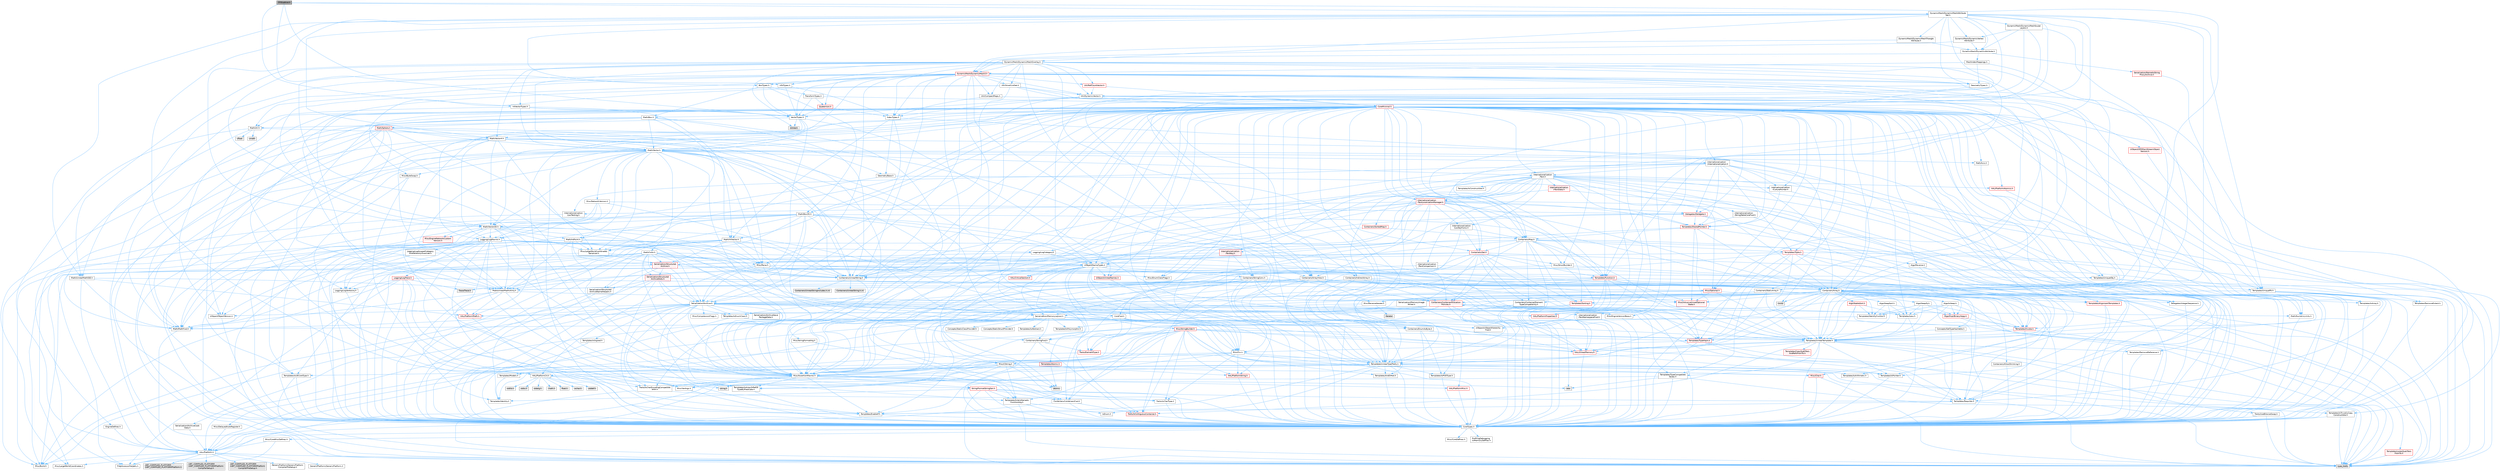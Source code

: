digraph "FFDLattice.h"
{
 // INTERACTIVE_SVG=YES
 // LATEX_PDF_SIZE
  bgcolor="transparent";
  edge [fontname=Helvetica,fontsize=10,labelfontname=Helvetica,labelfontsize=10];
  node [fontname=Helvetica,fontsize=10,shape=box,height=0.2,width=0.4];
  Node1 [id="Node000001",label="FFDLattice.h",height=0.2,width=0.4,color="gray40", fillcolor="grey60", style="filled", fontcolor="black",tooltip=" "];
  Node1 -> Node2 [id="edge1_Node000001_Node000002",color="steelblue1",style="solid",tooltip=" "];
  Node2 [id="Node000002",label="VectorTypes.h",height=0.2,width=0.4,color="grey40", fillcolor="white", style="filled",URL="$d4/d5b/VectorTypes_8h.html",tooltip=" "];
  Node2 -> Node3 [id="edge2_Node000002_Node000003",color="steelblue1",style="solid",tooltip=" "];
  Node3 [id="Node000003",label="Math/Vector.h",height=0.2,width=0.4,color="grey40", fillcolor="white", style="filled",URL="$d6/dbe/Vector_8h.html",tooltip=" "];
  Node3 -> Node4 [id="edge3_Node000003_Node000004",color="steelblue1",style="solid",tooltip=" "];
  Node4 [id="Node000004",label="CoreTypes.h",height=0.2,width=0.4,color="grey40", fillcolor="white", style="filled",URL="$dc/dec/CoreTypes_8h.html",tooltip=" "];
  Node4 -> Node5 [id="edge4_Node000004_Node000005",color="steelblue1",style="solid",tooltip=" "];
  Node5 [id="Node000005",label="HAL/Platform.h",height=0.2,width=0.4,color="grey40", fillcolor="white", style="filled",URL="$d9/dd0/Platform_8h.html",tooltip=" "];
  Node5 -> Node6 [id="edge5_Node000005_Node000006",color="steelblue1",style="solid",tooltip=" "];
  Node6 [id="Node000006",label="Misc/Build.h",height=0.2,width=0.4,color="grey40", fillcolor="white", style="filled",URL="$d3/dbb/Build_8h.html",tooltip=" "];
  Node5 -> Node7 [id="edge6_Node000005_Node000007",color="steelblue1",style="solid",tooltip=" "];
  Node7 [id="Node000007",label="Misc/LargeWorldCoordinates.h",height=0.2,width=0.4,color="grey40", fillcolor="white", style="filled",URL="$d2/dcb/LargeWorldCoordinates_8h.html",tooltip=" "];
  Node5 -> Node8 [id="edge7_Node000005_Node000008",color="steelblue1",style="solid",tooltip=" "];
  Node8 [id="Node000008",label="type_traits",height=0.2,width=0.4,color="grey60", fillcolor="#E0E0E0", style="filled",tooltip=" "];
  Node5 -> Node9 [id="edge8_Node000005_Node000009",color="steelblue1",style="solid",tooltip=" "];
  Node9 [id="Node000009",label="PreprocessorHelpers.h",height=0.2,width=0.4,color="grey40", fillcolor="white", style="filled",URL="$db/ddb/PreprocessorHelpers_8h.html",tooltip=" "];
  Node5 -> Node10 [id="edge9_Node000005_Node000010",color="steelblue1",style="solid",tooltip=" "];
  Node10 [id="Node000010",label="UBT_COMPILED_PLATFORM\l/UBT_COMPILED_PLATFORMPlatform\lCompilerPreSetup.h",height=0.2,width=0.4,color="grey60", fillcolor="#E0E0E0", style="filled",tooltip=" "];
  Node5 -> Node11 [id="edge10_Node000005_Node000011",color="steelblue1",style="solid",tooltip=" "];
  Node11 [id="Node000011",label="GenericPlatform/GenericPlatform\lCompilerPreSetup.h",height=0.2,width=0.4,color="grey40", fillcolor="white", style="filled",URL="$d9/dc8/GenericPlatformCompilerPreSetup_8h.html",tooltip=" "];
  Node5 -> Node12 [id="edge11_Node000005_Node000012",color="steelblue1",style="solid",tooltip=" "];
  Node12 [id="Node000012",label="GenericPlatform/GenericPlatform.h",height=0.2,width=0.4,color="grey40", fillcolor="white", style="filled",URL="$d6/d84/GenericPlatform_8h.html",tooltip=" "];
  Node5 -> Node13 [id="edge12_Node000005_Node000013",color="steelblue1",style="solid",tooltip=" "];
  Node13 [id="Node000013",label="UBT_COMPILED_PLATFORM\l/UBT_COMPILED_PLATFORMPlatform.h",height=0.2,width=0.4,color="grey60", fillcolor="#E0E0E0", style="filled",tooltip=" "];
  Node5 -> Node14 [id="edge13_Node000005_Node000014",color="steelblue1",style="solid",tooltip=" "];
  Node14 [id="Node000014",label="UBT_COMPILED_PLATFORM\l/UBT_COMPILED_PLATFORMPlatform\lCompilerSetup.h",height=0.2,width=0.4,color="grey60", fillcolor="#E0E0E0", style="filled",tooltip=" "];
  Node4 -> Node15 [id="edge14_Node000004_Node000015",color="steelblue1",style="solid",tooltip=" "];
  Node15 [id="Node000015",label="ProfilingDebugging\l/UMemoryDefines.h",height=0.2,width=0.4,color="grey40", fillcolor="white", style="filled",URL="$d2/da2/UMemoryDefines_8h.html",tooltip=" "];
  Node4 -> Node16 [id="edge15_Node000004_Node000016",color="steelblue1",style="solid",tooltip=" "];
  Node16 [id="Node000016",label="Misc/CoreMiscDefines.h",height=0.2,width=0.4,color="grey40", fillcolor="white", style="filled",URL="$da/d38/CoreMiscDefines_8h.html",tooltip=" "];
  Node16 -> Node5 [id="edge16_Node000016_Node000005",color="steelblue1",style="solid",tooltip=" "];
  Node16 -> Node9 [id="edge17_Node000016_Node000009",color="steelblue1",style="solid",tooltip=" "];
  Node4 -> Node17 [id="edge18_Node000004_Node000017",color="steelblue1",style="solid",tooltip=" "];
  Node17 [id="Node000017",label="Misc/CoreDefines.h",height=0.2,width=0.4,color="grey40", fillcolor="white", style="filled",URL="$d3/dd2/CoreDefines_8h.html",tooltip=" "];
  Node3 -> Node18 [id="edge19_Node000003_Node000018",color="steelblue1",style="solid",tooltip=" "];
  Node18 [id="Node000018",label="Misc/AssertionMacros.h",height=0.2,width=0.4,color="grey40", fillcolor="white", style="filled",URL="$d0/dfa/AssertionMacros_8h.html",tooltip=" "];
  Node18 -> Node4 [id="edge20_Node000018_Node000004",color="steelblue1",style="solid",tooltip=" "];
  Node18 -> Node5 [id="edge21_Node000018_Node000005",color="steelblue1",style="solid",tooltip=" "];
  Node18 -> Node19 [id="edge22_Node000018_Node000019",color="steelblue1",style="solid",tooltip=" "];
  Node19 [id="Node000019",label="HAL/PlatformMisc.h",height=0.2,width=0.4,color="red", fillcolor="#FFF0F0", style="filled",URL="$d0/df5/PlatformMisc_8h.html",tooltip=" "];
  Node19 -> Node4 [id="edge23_Node000019_Node000004",color="steelblue1",style="solid",tooltip=" "];
  Node18 -> Node9 [id="edge24_Node000018_Node000009",color="steelblue1",style="solid",tooltip=" "];
  Node18 -> Node55 [id="edge25_Node000018_Node000055",color="steelblue1",style="solid",tooltip=" "];
  Node55 [id="Node000055",label="Templates/EnableIf.h",height=0.2,width=0.4,color="grey40", fillcolor="white", style="filled",URL="$d7/d60/EnableIf_8h.html",tooltip=" "];
  Node55 -> Node4 [id="edge26_Node000055_Node000004",color="steelblue1",style="solid",tooltip=" "];
  Node18 -> Node56 [id="edge27_Node000018_Node000056",color="steelblue1",style="solid",tooltip=" "];
  Node56 [id="Node000056",label="Templates/IsArrayOrRefOf\lTypeByPredicate.h",height=0.2,width=0.4,color="grey40", fillcolor="white", style="filled",URL="$d6/da1/IsArrayOrRefOfTypeByPredicate_8h.html",tooltip=" "];
  Node56 -> Node4 [id="edge28_Node000056_Node000004",color="steelblue1",style="solid",tooltip=" "];
  Node18 -> Node57 [id="edge29_Node000018_Node000057",color="steelblue1",style="solid",tooltip=" "];
  Node57 [id="Node000057",label="Templates/IsValidVariadic\lFunctionArg.h",height=0.2,width=0.4,color="grey40", fillcolor="white", style="filled",URL="$d0/dc8/IsValidVariadicFunctionArg_8h.html",tooltip=" "];
  Node57 -> Node4 [id="edge30_Node000057_Node000004",color="steelblue1",style="solid",tooltip=" "];
  Node57 -> Node58 [id="edge31_Node000057_Node000058",color="steelblue1",style="solid",tooltip=" "];
  Node58 [id="Node000058",label="IsEnum.h",height=0.2,width=0.4,color="grey40", fillcolor="white", style="filled",URL="$d4/de5/IsEnum_8h.html",tooltip=" "];
  Node57 -> Node8 [id="edge32_Node000057_Node000008",color="steelblue1",style="solid",tooltip=" "];
  Node18 -> Node59 [id="edge33_Node000018_Node000059",color="steelblue1",style="solid",tooltip=" "];
  Node59 [id="Node000059",label="Traits/IsCharEncodingCompatible\lWith.h",height=0.2,width=0.4,color="grey40", fillcolor="white", style="filled",URL="$df/dd1/IsCharEncodingCompatibleWith_8h.html",tooltip=" "];
  Node59 -> Node8 [id="edge34_Node000059_Node000008",color="steelblue1",style="solid",tooltip=" "];
  Node59 -> Node60 [id="edge35_Node000059_Node000060",color="steelblue1",style="solid",tooltip=" "];
  Node60 [id="Node000060",label="Traits/IsCharType.h",height=0.2,width=0.4,color="grey40", fillcolor="white", style="filled",URL="$db/d51/IsCharType_8h.html",tooltip=" "];
  Node60 -> Node4 [id="edge36_Node000060_Node000004",color="steelblue1",style="solid",tooltip=" "];
  Node18 -> Node61 [id="edge37_Node000018_Node000061",color="steelblue1",style="solid",tooltip=" "];
  Node61 [id="Node000061",label="Misc/VarArgs.h",height=0.2,width=0.4,color="grey40", fillcolor="white", style="filled",URL="$d5/d6f/VarArgs_8h.html",tooltip=" "];
  Node61 -> Node4 [id="edge38_Node000061_Node000004",color="steelblue1",style="solid",tooltip=" "];
  Node18 -> Node62 [id="edge39_Node000018_Node000062",color="steelblue1",style="solid",tooltip=" "];
  Node62 [id="Node000062",label="String/FormatStringSan.h",height=0.2,width=0.4,color="red", fillcolor="#FFF0F0", style="filled",URL="$d3/d8b/FormatStringSan_8h.html",tooltip=" "];
  Node62 -> Node8 [id="edge40_Node000062_Node000008",color="steelblue1",style="solid",tooltip=" "];
  Node62 -> Node4 [id="edge41_Node000062_Node000004",color="steelblue1",style="solid",tooltip=" "];
  Node62 -> Node63 [id="edge42_Node000062_Node000063",color="steelblue1",style="solid",tooltip=" "];
  Node63 [id="Node000063",label="Templates/Requires.h",height=0.2,width=0.4,color="grey40", fillcolor="white", style="filled",URL="$dc/d96/Requires_8h.html",tooltip=" "];
  Node63 -> Node55 [id="edge43_Node000063_Node000055",color="steelblue1",style="solid",tooltip=" "];
  Node63 -> Node8 [id="edge44_Node000063_Node000008",color="steelblue1",style="solid",tooltip=" "];
  Node62 -> Node64 [id="edge45_Node000062_Node000064",color="steelblue1",style="solid",tooltip=" "];
  Node64 [id="Node000064",label="Templates/Identity.h",height=0.2,width=0.4,color="grey40", fillcolor="white", style="filled",URL="$d0/dd5/Identity_8h.html",tooltip=" "];
  Node62 -> Node57 [id="edge46_Node000062_Node000057",color="steelblue1",style="solid",tooltip=" "];
  Node62 -> Node60 [id="edge47_Node000062_Node000060",color="steelblue1",style="solid",tooltip=" "];
  Node62 -> Node27 [id="edge48_Node000062_Node000027",color="steelblue1",style="solid",tooltip=" "];
  Node27 [id="Node000027",label="Containers/ContainersFwd.h",height=0.2,width=0.4,color="grey40", fillcolor="white", style="filled",URL="$d4/d0a/ContainersFwd_8h.html",tooltip=" "];
  Node27 -> Node5 [id="edge49_Node000027_Node000005",color="steelblue1",style="solid",tooltip=" "];
  Node27 -> Node4 [id="edge50_Node000027_Node000004",color="steelblue1",style="solid",tooltip=" "];
  Node27 -> Node24 [id="edge51_Node000027_Node000024",color="steelblue1",style="solid",tooltip=" "];
  Node24 [id="Node000024",label="Traits/IsContiguousContainer.h",height=0.2,width=0.4,color="red", fillcolor="#FFF0F0", style="filled",URL="$d5/d3c/IsContiguousContainer_8h.html",tooltip=" "];
  Node24 -> Node4 [id="edge52_Node000024_Node000004",color="steelblue1",style="solid",tooltip=" "];
  Node18 -> Node68 [id="edge53_Node000018_Node000068",color="steelblue1",style="solid",tooltip=" "];
  Node68 [id="Node000068",label="atomic",height=0.2,width=0.4,color="grey60", fillcolor="#E0E0E0", style="filled",tooltip=" "];
  Node3 -> Node28 [id="edge54_Node000003_Node000028",color="steelblue1",style="solid",tooltip=" "];
  Node28 [id="Node000028",label="Math/MathFwd.h",height=0.2,width=0.4,color="grey40", fillcolor="white", style="filled",URL="$d2/d10/MathFwd_8h.html",tooltip=" "];
  Node28 -> Node5 [id="edge55_Node000028_Node000005",color="steelblue1",style="solid",tooltip=" "];
  Node3 -> Node41 [id="edge56_Node000003_Node000041",color="steelblue1",style="solid",tooltip=" "];
  Node41 [id="Node000041",label="Math/NumericLimits.h",height=0.2,width=0.4,color="grey40", fillcolor="white", style="filled",URL="$df/d1b/NumericLimits_8h.html",tooltip=" "];
  Node41 -> Node4 [id="edge57_Node000041_Node000004",color="steelblue1",style="solid",tooltip=" "];
  Node3 -> Node69 [id="edge58_Node000003_Node000069",color="steelblue1",style="solid",tooltip=" "];
  Node69 [id="Node000069",label="Misc/Crc.h",height=0.2,width=0.4,color="grey40", fillcolor="white", style="filled",URL="$d4/dd2/Crc_8h.html",tooltip=" "];
  Node69 -> Node4 [id="edge59_Node000069_Node000004",color="steelblue1",style="solid",tooltip=" "];
  Node69 -> Node70 [id="edge60_Node000069_Node000070",color="steelblue1",style="solid",tooltip=" "];
  Node70 [id="Node000070",label="HAL/PlatformString.h",height=0.2,width=0.4,color="red", fillcolor="#FFF0F0", style="filled",URL="$db/db5/PlatformString_8h.html",tooltip=" "];
  Node70 -> Node4 [id="edge61_Node000070_Node000004",color="steelblue1",style="solid",tooltip=" "];
  Node69 -> Node18 [id="edge62_Node000069_Node000018",color="steelblue1",style="solid",tooltip=" "];
  Node69 -> Node72 [id="edge63_Node000069_Node000072",color="steelblue1",style="solid",tooltip=" "];
  Node72 [id="Node000072",label="Misc/CString.h",height=0.2,width=0.4,color="grey40", fillcolor="white", style="filled",URL="$d2/d49/CString_8h.html",tooltip=" "];
  Node72 -> Node4 [id="edge64_Node000072_Node000004",color="steelblue1",style="solid",tooltip=" "];
  Node72 -> Node31 [id="edge65_Node000072_Node000031",color="steelblue1",style="solid",tooltip=" "];
  Node31 [id="Node000031",label="HAL/PlatformCrt.h",height=0.2,width=0.4,color="grey40", fillcolor="white", style="filled",URL="$d8/d75/PlatformCrt_8h.html",tooltip=" "];
  Node31 -> Node32 [id="edge66_Node000031_Node000032",color="steelblue1",style="solid",tooltip=" "];
  Node32 [id="Node000032",label="new",height=0.2,width=0.4,color="grey60", fillcolor="#E0E0E0", style="filled",tooltip=" "];
  Node31 -> Node33 [id="edge67_Node000031_Node000033",color="steelblue1",style="solid",tooltip=" "];
  Node33 [id="Node000033",label="wchar.h",height=0.2,width=0.4,color="grey60", fillcolor="#E0E0E0", style="filled",tooltip=" "];
  Node31 -> Node34 [id="edge68_Node000031_Node000034",color="steelblue1",style="solid",tooltip=" "];
  Node34 [id="Node000034",label="stddef.h",height=0.2,width=0.4,color="grey60", fillcolor="#E0E0E0", style="filled",tooltip=" "];
  Node31 -> Node35 [id="edge69_Node000031_Node000035",color="steelblue1",style="solid",tooltip=" "];
  Node35 [id="Node000035",label="stdlib.h",height=0.2,width=0.4,color="grey60", fillcolor="#E0E0E0", style="filled",tooltip=" "];
  Node31 -> Node36 [id="edge70_Node000031_Node000036",color="steelblue1",style="solid",tooltip=" "];
  Node36 [id="Node000036",label="stdio.h",height=0.2,width=0.4,color="grey60", fillcolor="#E0E0E0", style="filled",tooltip=" "];
  Node31 -> Node37 [id="edge71_Node000031_Node000037",color="steelblue1",style="solid",tooltip=" "];
  Node37 [id="Node000037",label="stdarg.h",height=0.2,width=0.4,color="grey60", fillcolor="#E0E0E0", style="filled",tooltip=" "];
  Node31 -> Node38 [id="edge72_Node000031_Node000038",color="steelblue1",style="solid",tooltip=" "];
  Node38 [id="Node000038",label="math.h",height=0.2,width=0.4,color="grey60", fillcolor="#E0E0E0", style="filled",tooltip=" "];
  Node31 -> Node39 [id="edge73_Node000031_Node000039",color="steelblue1",style="solid",tooltip=" "];
  Node39 [id="Node000039",label="float.h",height=0.2,width=0.4,color="grey60", fillcolor="#E0E0E0", style="filled",tooltip=" "];
  Node31 -> Node40 [id="edge74_Node000031_Node000040",color="steelblue1",style="solid",tooltip=" "];
  Node40 [id="Node000040",label="string.h",height=0.2,width=0.4,color="grey60", fillcolor="#E0E0E0", style="filled",tooltip=" "];
  Node72 -> Node70 [id="edge75_Node000072_Node000070",color="steelblue1",style="solid",tooltip=" "];
  Node72 -> Node18 [id="edge76_Node000072_Node000018",color="steelblue1",style="solid",tooltip=" "];
  Node72 -> Node73 [id="edge77_Node000072_Node000073",color="steelblue1",style="solid",tooltip=" "];
  Node73 [id="Node000073",label="Misc/Char.h",height=0.2,width=0.4,color="red", fillcolor="#FFF0F0", style="filled",URL="$d0/d58/Char_8h.html",tooltip=" "];
  Node73 -> Node4 [id="edge78_Node000073_Node000004",color="steelblue1",style="solid",tooltip=" "];
  Node73 -> Node8 [id="edge79_Node000073_Node000008",color="steelblue1",style="solid",tooltip=" "];
  Node72 -> Node61 [id="edge80_Node000072_Node000061",color="steelblue1",style="solid",tooltip=" "];
  Node72 -> Node56 [id="edge81_Node000072_Node000056",color="steelblue1",style="solid",tooltip=" "];
  Node72 -> Node57 [id="edge82_Node000072_Node000057",color="steelblue1",style="solid",tooltip=" "];
  Node72 -> Node59 [id="edge83_Node000072_Node000059",color="steelblue1",style="solid",tooltip=" "];
  Node69 -> Node73 [id="edge84_Node000069_Node000073",color="steelblue1",style="solid",tooltip=" "];
  Node69 -> Node77 [id="edge85_Node000069_Node000077",color="steelblue1",style="solid",tooltip=" "];
  Node77 [id="Node000077",label="Templates/UnrealTypeTraits.h",height=0.2,width=0.4,color="grey40", fillcolor="white", style="filled",URL="$d2/d2d/UnrealTypeTraits_8h.html",tooltip=" "];
  Node77 -> Node4 [id="edge86_Node000077_Node000004",color="steelblue1",style="solid",tooltip=" "];
  Node77 -> Node78 [id="edge87_Node000077_Node000078",color="steelblue1",style="solid",tooltip=" "];
  Node78 [id="Node000078",label="Templates/IsPointer.h",height=0.2,width=0.4,color="grey40", fillcolor="white", style="filled",URL="$d7/d05/IsPointer_8h.html",tooltip=" "];
  Node78 -> Node4 [id="edge88_Node000078_Node000004",color="steelblue1",style="solid",tooltip=" "];
  Node77 -> Node18 [id="edge89_Node000077_Node000018",color="steelblue1",style="solid",tooltip=" "];
  Node77 -> Node79 [id="edge90_Node000077_Node000079",color="steelblue1",style="solid",tooltip=" "];
  Node79 [id="Node000079",label="Templates/AndOrNot.h",height=0.2,width=0.4,color="grey40", fillcolor="white", style="filled",URL="$db/d0a/AndOrNot_8h.html",tooltip=" "];
  Node79 -> Node4 [id="edge91_Node000079_Node000004",color="steelblue1",style="solid",tooltip=" "];
  Node77 -> Node55 [id="edge92_Node000077_Node000055",color="steelblue1",style="solid",tooltip=" "];
  Node77 -> Node80 [id="edge93_Node000077_Node000080",color="steelblue1",style="solid",tooltip=" "];
  Node80 [id="Node000080",label="Templates/IsArithmetic.h",height=0.2,width=0.4,color="grey40", fillcolor="white", style="filled",URL="$d2/d5d/IsArithmetic_8h.html",tooltip=" "];
  Node80 -> Node4 [id="edge94_Node000080_Node000004",color="steelblue1",style="solid",tooltip=" "];
  Node77 -> Node58 [id="edge95_Node000077_Node000058",color="steelblue1",style="solid",tooltip=" "];
  Node77 -> Node81 [id="edge96_Node000077_Node000081",color="steelblue1",style="solid",tooltip=" "];
  Node81 [id="Node000081",label="Templates/Models.h",height=0.2,width=0.4,color="grey40", fillcolor="white", style="filled",URL="$d3/d0c/Models_8h.html",tooltip=" "];
  Node81 -> Node64 [id="edge97_Node000081_Node000064",color="steelblue1",style="solid",tooltip=" "];
  Node77 -> Node82 [id="edge98_Node000077_Node000082",color="steelblue1",style="solid",tooltip=" "];
  Node82 [id="Node000082",label="Templates/IsPODType.h",height=0.2,width=0.4,color="grey40", fillcolor="white", style="filled",URL="$d7/db1/IsPODType_8h.html",tooltip=" "];
  Node82 -> Node4 [id="edge99_Node000082_Node000004",color="steelblue1",style="solid",tooltip=" "];
  Node77 -> Node83 [id="edge100_Node000077_Node000083",color="steelblue1",style="solid",tooltip=" "];
  Node83 [id="Node000083",label="Templates/IsUECoreType.h",height=0.2,width=0.4,color="grey40", fillcolor="white", style="filled",URL="$d1/db8/IsUECoreType_8h.html",tooltip=" "];
  Node83 -> Node4 [id="edge101_Node000083_Node000004",color="steelblue1",style="solid",tooltip=" "];
  Node83 -> Node8 [id="edge102_Node000083_Node000008",color="steelblue1",style="solid",tooltip=" "];
  Node77 -> Node84 [id="edge103_Node000077_Node000084",color="steelblue1",style="solid",tooltip=" "];
  Node84 [id="Node000084",label="Templates/IsTriviallyCopy\lConstructible.h",height=0.2,width=0.4,color="grey40", fillcolor="white", style="filled",URL="$d3/d78/IsTriviallyCopyConstructible_8h.html",tooltip=" "];
  Node84 -> Node4 [id="edge104_Node000084_Node000004",color="steelblue1",style="solid",tooltip=" "];
  Node84 -> Node8 [id="edge105_Node000084_Node000008",color="steelblue1",style="solid",tooltip=" "];
  Node69 -> Node60 [id="edge106_Node000069_Node000060",color="steelblue1",style="solid",tooltip=" "];
  Node3 -> Node85 [id="edge107_Node000003_Node000085",color="steelblue1",style="solid",tooltip=" "];
  Node85 [id="Node000085",label="Math/UnrealMathUtility.h",height=0.2,width=0.4,color="grey40", fillcolor="white", style="filled",URL="$db/db8/UnrealMathUtility_8h.html",tooltip=" "];
  Node85 -> Node4 [id="edge108_Node000085_Node000004",color="steelblue1",style="solid",tooltip=" "];
  Node85 -> Node18 [id="edge109_Node000085_Node000018",color="steelblue1",style="solid",tooltip=" "];
  Node85 -> Node86 [id="edge110_Node000085_Node000086",color="steelblue1",style="solid",tooltip=" "];
  Node86 [id="Node000086",label="HAL/PlatformMath.h",height=0.2,width=0.4,color="red", fillcolor="#FFF0F0", style="filled",URL="$dc/d53/PlatformMath_8h.html",tooltip=" "];
  Node86 -> Node4 [id="edge111_Node000086_Node000004",color="steelblue1",style="solid",tooltip=" "];
  Node85 -> Node28 [id="edge112_Node000085_Node000028",color="steelblue1",style="solid",tooltip=" "];
  Node85 -> Node64 [id="edge113_Node000085_Node000064",color="steelblue1",style="solid",tooltip=" "];
  Node85 -> Node63 [id="edge114_Node000085_Node000063",color="steelblue1",style="solid",tooltip=" "];
  Node3 -> Node97 [id="edge115_Node000003_Node000097",color="steelblue1",style="solid",tooltip=" "];
  Node97 [id="Node000097",label="Containers/UnrealString.h",height=0.2,width=0.4,color="grey40", fillcolor="white", style="filled",URL="$d5/dba/UnrealString_8h.html",tooltip=" "];
  Node97 -> Node98 [id="edge116_Node000097_Node000098",color="steelblue1",style="solid",tooltip=" "];
  Node98 [id="Node000098",label="Containers/UnrealStringIncludes.h.inl",height=0.2,width=0.4,color="grey60", fillcolor="#E0E0E0", style="filled",tooltip=" "];
  Node97 -> Node99 [id="edge117_Node000097_Node000099",color="steelblue1",style="solid",tooltip=" "];
  Node99 [id="Node000099",label="Containers/UnrealString.h.inl",height=0.2,width=0.4,color="grey60", fillcolor="#E0E0E0", style="filled",tooltip=" "];
  Node97 -> Node100 [id="edge118_Node000097_Node000100",color="steelblue1",style="solid",tooltip=" "];
  Node100 [id="Node000100",label="Misc/StringFormatArg.h",height=0.2,width=0.4,color="grey40", fillcolor="white", style="filled",URL="$d2/d16/StringFormatArg_8h.html",tooltip=" "];
  Node100 -> Node27 [id="edge119_Node000100_Node000027",color="steelblue1",style="solid",tooltip=" "];
  Node3 -> Node101 [id="edge120_Node000003_Node000101",color="steelblue1",style="solid",tooltip=" "];
  Node101 [id="Node000101",label="Misc/Parse.h",height=0.2,width=0.4,color="grey40", fillcolor="white", style="filled",URL="$dc/d71/Parse_8h.html",tooltip=" "];
  Node101 -> Node21 [id="edge121_Node000101_Node000021",color="steelblue1",style="solid",tooltip=" "];
  Node21 [id="Node000021",label="Containers/StringFwd.h",height=0.2,width=0.4,color="grey40", fillcolor="white", style="filled",URL="$df/d37/StringFwd_8h.html",tooltip=" "];
  Node21 -> Node4 [id="edge122_Node000021_Node000004",color="steelblue1",style="solid",tooltip=" "];
  Node21 -> Node22 [id="edge123_Node000021_Node000022",color="steelblue1",style="solid",tooltip=" "];
  Node22 [id="Node000022",label="Traits/ElementType.h",height=0.2,width=0.4,color="red", fillcolor="#FFF0F0", style="filled",URL="$d5/d4f/ElementType_8h.html",tooltip=" "];
  Node22 -> Node5 [id="edge124_Node000022_Node000005",color="steelblue1",style="solid",tooltip=" "];
  Node22 -> Node8 [id="edge125_Node000022_Node000008",color="steelblue1",style="solid",tooltip=" "];
  Node21 -> Node24 [id="edge126_Node000021_Node000024",color="steelblue1",style="solid",tooltip=" "];
  Node101 -> Node97 [id="edge127_Node000101_Node000097",color="steelblue1",style="solid",tooltip=" "];
  Node101 -> Node4 [id="edge128_Node000101_Node000004",color="steelblue1",style="solid",tooltip=" "];
  Node101 -> Node31 [id="edge129_Node000101_Node000031",color="steelblue1",style="solid",tooltip=" "];
  Node101 -> Node6 [id="edge130_Node000101_Node000006",color="steelblue1",style="solid",tooltip=" "];
  Node101 -> Node43 [id="edge131_Node000101_Node000043",color="steelblue1",style="solid",tooltip=" "];
  Node43 [id="Node000043",label="Misc/EnumClassFlags.h",height=0.2,width=0.4,color="grey40", fillcolor="white", style="filled",URL="$d8/de7/EnumClassFlags_8h.html",tooltip=" "];
  Node101 -> Node102 [id="edge132_Node000101_Node000102",color="steelblue1",style="solid",tooltip=" "];
  Node102 [id="Node000102",label="Templates/Function.h",height=0.2,width=0.4,color="red", fillcolor="#FFF0F0", style="filled",URL="$df/df5/Function_8h.html",tooltip=" "];
  Node102 -> Node4 [id="edge133_Node000102_Node000004",color="steelblue1",style="solid",tooltip=" "];
  Node102 -> Node18 [id="edge134_Node000102_Node000018",color="steelblue1",style="solid",tooltip=" "];
  Node102 -> Node103 [id="edge135_Node000102_Node000103",color="steelblue1",style="solid",tooltip=" "];
  Node103 [id="Node000103",label="Misc/IntrusiveUnsetOptional\lState.h",height=0.2,width=0.4,color="red", fillcolor="#FFF0F0", style="filled",URL="$d2/d0a/IntrusiveUnsetOptionalState_8h.html",tooltip=" "];
  Node102 -> Node105 [id="edge136_Node000102_Node000105",color="steelblue1",style="solid",tooltip=" "];
  Node105 [id="Node000105",label="HAL/UnrealMemory.h",height=0.2,width=0.4,color="red", fillcolor="#FFF0F0", style="filled",URL="$d9/d96/UnrealMemory_8h.html",tooltip=" "];
  Node105 -> Node4 [id="edge137_Node000105_Node000004",color="steelblue1",style="solid",tooltip=" "];
  Node105 -> Node78 [id="edge138_Node000105_Node000078",color="steelblue1",style="solid",tooltip=" "];
  Node102 -> Node77 [id="edge139_Node000102_Node000077",color="steelblue1",style="solid",tooltip=" "];
  Node102 -> Node120 [id="edge140_Node000102_Node000120",color="steelblue1",style="solid",tooltip=" "];
  Node120 [id="Node000120",label="Templates/Invoke.h",height=0.2,width=0.4,color="red", fillcolor="#FFF0F0", style="filled",URL="$d7/deb/Invoke_8h.html",tooltip=" "];
  Node120 -> Node4 [id="edge141_Node000120_Node000004",color="steelblue1",style="solid",tooltip=" "];
  Node120 -> Node122 [id="edge142_Node000120_Node000122",color="steelblue1",style="solid",tooltip=" "];
  Node122 [id="Node000122",label="Templates/UnrealTemplate.h",height=0.2,width=0.4,color="grey40", fillcolor="white", style="filled",URL="$d4/d24/UnrealTemplate_8h.html",tooltip=" "];
  Node122 -> Node4 [id="edge143_Node000122_Node000004",color="steelblue1",style="solid",tooltip=" "];
  Node122 -> Node78 [id="edge144_Node000122_Node000078",color="steelblue1",style="solid",tooltip=" "];
  Node122 -> Node105 [id="edge145_Node000122_Node000105",color="steelblue1",style="solid",tooltip=" "];
  Node122 -> Node123 [id="edge146_Node000122_Node000123",color="steelblue1",style="solid",tooltip=" "];
  Node123 [id="Node000123",label="Templates/CopyQualifiers\lAndRefsFromTo.h",height=0.2,width=0.4,color="red", fillcolor="#FFF0F0", style="filled",URL="$d3/db3/CopyQualifiersAndRefsFromTo_8h.html",tooltip=" "];
  Node122 -> Node77 [id="edge147_Node000122_Node000077",color="steelblue1",style="solid",tooltip=" "];
  Node122 -> Node89 [id="edge148_Node000122_Node000089",color="steelblue1",style="solid",tooltip=" "];
  Node89 [id="Node000089",label="Templates/RemoveReference.h",height=0.2,width=0.4,color="grey40", fillcolor="white", style="filled",URL="$da/dbe/RemoveReference_8h.html",tooltip=" "];
  Node89 -> Node4 [id="edge149_Node000089_Node000004",color="steelblue1",style="solid",tooltip=" "];
  Node122 -> Node63 [id="edge150_Node000122_Node000063",color="steelblue1",style="solid",tooltip=" "];
  Node122 -> Node94 [id="edge151_Node000122_Node000094",color="steelblue1",style="solid",tooltip=" "];
  Node94 [id="Node000094",label="Templates/TypeCompatible\lBytes.h",height=0.2,width=0.4,color="grey40", fillcolor="white", style="filled",URL="$df/d0a/TypeCompatibleBytes_8h.html",tooltip=" "];
  Node94 -> Node4 [id="edge152_Node000094_Node000004",color="steelblue1",style="solid",tooltip=" "];
  Node94 -> Node40 [id="edge153_Node000094_Node000040",color="steelblue1",style="solid",tooltip=" "];
  Node94 -> Node32 [id="edge154_Node000094_Node000032",color="steelblue1",style="solid",tooltip=" "];
  Node94 -> Node8 [id="edge155_Node000094_Node000008",color="steelblue1",style="solid",tooltip=" "];
  Node122 -> Node64 [id="edge156_Node000122_Node000064",color="steelblue1",style="solid",tooltip=" "];
  Node122 -> Node24 [id="edge157_Node000122_Node000024",color="steelblue1",style="solid",tooltip=" "];
  Node122 -> Node125 [id="edge158_Node000122_Node000125",color="steelblue1",style="solid",tooltip=" "];
  Node125 [id="Node000125",label="Traits/UseBitwiseSwap.h",height=0.2,width=0.4,color="grey40", fillcolor="white", style="filled",URL="$db/df3/UseBitwiseSwap_8h.html",tooltip=" "];
  Node125 -> Node4 [id="edge159_Node000125_Node000004",color="steelblue1",style="solid",tooltip=" "];
  Node125 -> Node8 [id="edge160_Node000125_Node000008",color="steelblue1",style="solid",tooltip=" "];
  Node122 -> Node8 [id="edge161_Node000122_Node000008",color="steelblue1",style="solid",tooltip=" "];
  Node120 -> Node8 [id="edge162_Node000120_Node000008",color="steelblue1",style="solid",tooltip=" "];
  Node102 -> Node122 [id="edge163_Node000102_Node000122",color="steelblue1",style="solid",tooltip=" "];
  Node102 -> Node63 [id="edge164_Node000102_Node000063",color="steelblue1",style="solid",tooltip=" "];
  Node102 -> Node85 [id="edge165_Node000102_Node000085",color="steelblue1",style="solid",tooltip=" "];
  Node102 -> Node32 [id="edge166_Node000102_Node000032",color="steelblue1",style="solid",tooltip=" "];
  Node102 -> Node8 [id="edge167_Node000102_Node000008",color="steelblue1",style="solid",tooltip=" "];
  Node3 -> Node126 [id="edge168_Node000003_Node000126",color="steelblue1",style="solid",tooltip=" "];
  Node126 [id="Node000126",label="Misc/LargeWorldCoordinates\lSerializer.h",height=0.2,width=0.4,color="grey40", fillcolor="white", style="filled",URL="$d7/df9/LargeWorldCoordinatesSerializer_8h.html",tooltip=" "];
  Node126 -> Node127 [id="edge169_Node000126_Node000127",color="steelblue1",style="solid",tooltip=" "];
  Node127 [id="Node000127",label="UObject/NameTypes.h",height=0.2,width=0.4,color="grey40", fillcolor="white", style="filled",URL="$d6/d35/NameTypes_8h.html",tooltip=" "];
  Node127 -> Node4 [id="edge170_Node000127_Node000004",color="steelblue1",style="solid",tooltip=" "];
  Node127 -> Node18 [id="edge171_Node000127_Node000018",color="steelblue1",style="solid",tooltip=" "];
  Node127 -> Node105 [id="edge172_Node000127_Node000105",color="steelblue1",style="solid",tooltip=" "];
  Node127 -> Node77 [id="edge173_Node000127_Node000077",color="steelblue1",style="solid",tooltip=" "];
  Node127 -> Node122 [id="edge174_Node000127_Node000122",color="steelblue1",style="solid",tooltip=" "];
  Node127 -> Node97 [id="edge175_Node000127_Node000097",color="steelblue1",style="solid",tooltip=" "];
  Node127 -> Node128 [id="edge176_Node000127_Node000128",color="steelblue1",style="solid",tooltip=" "];
  Node128 [id="Node000128",label="HAL/CriticalSection.h",height=0.2,width=0.4,color="red", fillcolor="#FFF0F0", style="filled",URL="$d6/d90/CriticalSection_8h.html",tooltip=" "];
  Node127 -> Node131 [id="edge177_Node000127_Node000131",color="steelblue1",style="solid",tooltip=" "];
  Node131 [id="Node000131",label="Containers/StringConv.h",height=0.2,width=0.4,color="grey40", fillcolor="white", style="filled",URL="$d3/ddf/StringConv_8h.html",tooltip=" "];
  Node131 -> Node4 [id="edge178_Node000131_Node000004",color="steelblue1",style="solid",tooltip=" "];
  Node131 -> Node18 [id="edge179_Node000131_Node000018",color="steelblue1",style="solid",tooltip=" "];
  Node131 -> Node132 [id="edge180_Node000131_Node000132",color="steelblue1",style="solid",tooltip=" "];
  Node132 [id="Node000132",label="Containers/ContainerAllocation\lPolicies.h",height=0.2,width=0.4,color="red", fillcolor="#FFF0F0", style="filled",URL="$d7/dff/ContainerAllocationPolicies_8h.html",tooltip=" "];
  Node132 -> Node4 [id="edge181_Node000132_Node000004",color="steelblue1",style="solid",tooltip=" "];
  Node132 -> Node132 [id="edge182_Node000132_Node000132",color="steelblue1",style="solid",tooltip=" "];
  Node132 -> Node86 [id="edge183_Node000132_Node000086",color="steelblue1",style="solid",tooltip=" "];
  Node132 -> Node105 [id="edge184_Node000132_Node000105",color="steelblue1",style="solid",tooltip=" "];
  Node132 -> Node41 [id="edge185_Node000132_Node000041",color="steelblue1",style="solid",tooltip=" "];
  Node132 -> Node18 [id="edge186_Node000132_Node000018",color="steelblue1",style="solid",tooltip=" "];
  Node132 -> Node134 [id="edge187_Node000132_Node000134",color="steelblue1",style="solid",tooltip=" "];
  Node134 [id="Node000134",label="Templates/IsPolymorphic.h",height=0.2,width=0.4,color="grey40", fillcolor="white", style="filled",URL="$dc/d20/IsPolymorphic_8h.html",tooltip=" "];
  Node132 -> Node94 [id="edge188_Node000132_Node000094",color="steelblue1",style="solid",tooltip=" "];
  Node132 -> Node8 [id="edge189_Node000132_Node000008",color="steelblue1",style="solid",tooltip=" "];
  Node131 -> Node136 [id="edge190_Node000131_Node000136",color="steelblue1",style="solid",tooltip=" "];
  Node136 [id="Node000136",label="Containers/Array.h",height=0.2,width=0.4,color="grey40", fillcolor="white", style="filled",URL="$df/dd0/Array_8h.html",tooltip=" "];
  Node136 -> Node4 [id="edge191_Node000136_Node000004",color="steelblue1",style="solid",tooltip=" "];
  Node136 -> Node18 [id="edge192_Node000136_Node000018",color="steelblue1",style="solid",tooltip=" "];
  Node136 -> Node103 [id="edge193_Node000136_Node000103",color="steelblue1",style="solid",tooltip=" "];
  Node136 -> Node137 [id="edge194_Node000136_Node000137",color="steelblue1",style="solid",tooltip=" "];
  Node137 [id="Node000137",label="Misc/ReverseIterate.h",height=0.2,width=0.4,color="grey40", fillcolor="white", style="filled",URL="$db/de3/ReverseIterate_8h.html",tooltip=" "];
  Node137 -> Node5 [id="edge195_Node000137_Node000005",color="steelblue1",style="solid",tooltip=" "];
  Node137 -> Node138 [id="edge196_Node000137_Node000138",color="steelblue1",style="solid",tooltip=" "];
  Node138 [id="Node000138",label="iterator",height=0.2,width=0.4,color="grey60", fillcolor="#E0E0E0", style="filled",tooltip=" "];
  Node136 -> Node105 [id="edge197_Node000136_Node000105",color="steelblue1",style="solid",tooltip=" "];
  Node136 -> Node77 [id="edge198_Node000136_Node000077",color="steelblue1",style="solid",tooltip=" "];
  Node136 -> Node122 [id="edge199_Node000136_Node000122",color="steelblue1",style="solid",tooltip=" "];
  Node136 -> Node139 [id="edge200_Node000136_Node000139",color="steelblue1",style="solid",tooltip=" "];
  Node139 [id="Node000139",label="Containers/AllowShrinking.h",height=0.2,width=0.4,color="grey40", fillcolor="white", style="filled",URL="$d7/d1a/AllowShrinking_8h.html",tooltip=" "];
  Node139 -> Node4 [id="edge201_Node000139_Node000004",color="steelblue1",style="solid",tooltip=" "];
  Node136 -> Node132 [id="edge202_Node000136_Node000132",color="steelblue1",style="solid",tooltip=" "];
  Node136 -> Node140 [id="edge203_Node000136_Node000140",color="steelblue1",style="solid",tooltip=" "];
  Node140 [id="Node000140",label="Containers/ContainerElement\lTypeCompatibility.h",height=0.2,width=0.4,color="grey40", fillcolor="white", style="filled",URL="$df/ddf/ContainerElementTypeCompatibility_8h.html",tooltip=" "];
  Node140 -> Node4 [id="edge204_Node000140_Node000004",color="steelblue1",style="solid",tooltip=" "];
  Node140 -> Node77 [id="edge205_Node000140_Node000077",color="steelblue1",style="solid",tooltip=" "];
  Node136 -> Node141 [id="edge206_Node000136_Node000141",color="steelblue1",style="solid",tooltip=" "];
  Node141 [id="Node000141",label="Serialization/Archive.h",height=0.2,width=0.4,color="grey40", fillcolor="white", style="filled",URL="$d7/d3b/Archive_8h.html",tooltip=" "];
  Node141 -> Node26 [id="edge207_Node000141_Node000026",color="steelblue1",style="solid",tooltip=" "];
  Node26 [id="Node000026",label="CoreFwd.h",height=0.2,width=0.4,color="grey40", fillcolor="white", style="filled",URL="$d1/d1e/CoreFwd_8h.html",tooltip=" "];
  Node26 -> Node4 [id="edge208_Node000026_Node000004",color="steelblue1",style="solid",tooltip=" "];
  Node26 -> Node27 [id="edge209_Node000026_Node000027",color="steelblue1",style="solid",tooltip=" "];
  Node26 -> Node28 [id="edge210_Node000026_Node000028",color="steelblue1",style="solid",tooltip=" "];
  Node26 -> Node29 [id="edge211_Node000026_Node000029",color="steelblue1",style="solid",tooltip=" "];
  Node29 [id="Node000029",label="UObject/UObjectHierarchy\lFwd.h",height=0.2,width=0.4,color="grey40", fillcolor="white", style="filled",URL="$d3/d13/UObjectHierarchyFwd_8h.html",tooltip=" "];
  Node141 -> Node4 [id="edge212_Node000141_Node000004",color="steelblue1",style="solid",tooltip=" "];
  Node141 -> Node142 [id="edge213_Node000141_Node000142",color="steelblue1",style="solid",tooltip=" "];
  Node142 [id="Node000142",label="HAL/PlatformProperties.h",height=0.2,width=0.4,color="red", fillcolor="#FFF0F0", style="filled",URL="$d9/db0/PlatformProperties_8h.html",tooltip=" "];
  Node142 -> Node4 [id="edge214_Node000142_Node000004",color="steelblue1",style="solid",tooltip=" "];
  Node141 -> Node145 [id="edge215_Node000141_Node000145",color="steelblue1",style="solid",tooltip=" "];
  Node145 [id="Node000145",label="Internationalization\l/TextNamespaceFwd.h",height=0.2,width=0.4,color="grey40", fillcolor="white", style="filled",URL="$d8/d97/TextNamespaceFwd_8h.html",tooltip=" "];
  Node145 -> Node4 [id="edge216_Node000145_Node000004",color="steelblue1",style="solid",tooltip=" "];
  Node141 -> Node28 [id="edge217_Node000141_Node000028",color="steelblue1",style="solid",tooltip=" "];
  Node141 -> Node18 [id="edge218_Node000141_Node000018",color="steelblue1",style="solid",tooltip=" "];
  Node141 -> Node6 [id="edge219_Node000141_Node000006",color="steelblue1",style="solid",tooltip=" "];
  Node141 -> Node42 [id="edge220_Node000141_Node000042",color="steelblue1",style="solid",tooltip=" "];
  Node42 [id="Node000042",label="Misc/CompressionFlags.h",height=0.2,width=0.4,color="grey40", fillcolor="white", style="filled",URL="$d9/d76/CompressionFlags_8h.html",tooltip=" "];
  Node141 -> Node146 [id="edge221_Node000141_Node000146",color="steelblue1",style="solid",tooltip=" "];
  Node146 [id="Node000146",label="Misc/EngineVersionBase.h",height=0.2,width=0.4,color="grey40", fillcolor="white", style="filled",URL="$d5/d2b/EngineVersionBase_8h.html",tooltip=" "];
  Node146 -> Node4 [id="edge222_Node000146_Node000004",color="steelblue1",style="solid",tooltip=" "];
  Node141 -> Node61 [id="edge223_Node000141_Node000061",color="steelblue1",style="solid",tooltip=" "];
  Node141 -> Node147 [id="edge224_Node000141_Node000147",color="steelblue1",style="solid",tooltip=" "];
  Node147 [id="Node000147",label="Serialization/ArchiveCook\lData.h",height=0.2,width=0.4,color="grey40", fillcolor="white", style="filled",URL="$dc/db6/ArchiveCookData_8h.html",tooltip=" "];
  Node147 -> Node5 [id="edge225_Node000147_Node000005",color="steelblue1",style="solid",tooltip=" "];
  Node141 -> Node148 [id="edge226_Node000141_Node000148",color="steelblue1",style="solid",tooltip=" "];
  Node148 [id="Node000148",label="Serialization/ArchiveSave\lPackageData.h",height=0.2,width=0.4,color="grey40", fillcolor="white", style="filled",URL="$d1/d37/ArchiveSavePackageData_8h.html",tooltip=" "];
  Node141 -> Node55 [id="edge227_Node000141_Node000055",color="steelblue1",style="solid",tooltip=" "];
  Node141 -> Node56 [id="edge228_Node000141_Node000056",color="steelblue1",style="solid",tooltip=" "];
  Node141 -> Node149 [id="edge229_Node000141_Node000149",color="steelblue1",style="solid",tooltip=" "];
  Node149 [id="Node000149",label="Templates/IsEnumClass.h",height=0.2,width=0.4,color="grey40", fillcolor="white", style="filled",URL="$d7/d15/IsEnumClass_8h.html",tooltip=" "];
  Node149 -> Node4 [id="edge230_Node000149_Node000004",color="steelblue1",style="solid",tooltip=" "];
  Node149 -> Node79 [id="edge231_Node000149_Node000079",color="steelblue1",style="solid",tooltip=" "];
  Node141 -> Node92 [id="edge232_Node000141_Node000092",color="steelblue1",style="solid",tooltip=" "];
  Node92 [id="Node000092",label="Templates/IsSigned.h",height=0.2,width=0.4,color="grey40", fillcolor="white", style="filled",URL="$d8/dd8/IsSigned_8h.html",tooltip=" "];
  Node92 -> Node4 [id="edge233_Node000092_Node000004",color="steelblue1",style="solid",tooltip=" "];
  Node141 -> Node57 [id="edge234_Node000141_Node000057",color="steelblue1",style="solid",tooltip=" "];
  Node141 -> Node122 [id="edge235_Node000141_Node000122",color="steelblue1",style="solid",tooltip=" "];
  Node141 -> Node59 [id="edge236_Node000141_Node000059",color="steelblue1",style="solid",tooltip=" "];
  Node141 -> Node150 [id="edge237_Node000141_Node000150",color="steelblue1",style="solid",tooltip=" "];
  Node150 [id="Node000150",label="UObject/ObjectVersion.h",height=0.2,width=0.4,color="grey40", fillcolor="white", style="filled",URL="$da/d63/ObjectVersion_8h.html",tooltip=" "];
  Node150 -> Node4 [id="edge238_Node000150_Node000004",color="steelblue1",style="solid",tooltip=" "];
  Node136 -> Node151 [id="edge239_Node000136_Node000151",color="steelblue1",style="solid",tooltip=" "];
  Node151 [id="Node000151",label="Serialization/MemoryImage\lWriter.h",height=0.2,width=0.4,color="grey40", fillcolor="white", style="filled",URL="$d0/d08/MemoryImageWriter_8h.html",tooltip=" "];
  Node151 -> Node4 [id="edge240_Node000151_Node000004",color="steelblue1",style="solid",tooltip=" "];
  Node151 -> Node152 [id="edge241_Node000151_Node000152",color="steelblue1",style="solid",tooltip=" "];
  Node152 [id="Node000152",label="Serialization/MemoryLayout.h",height=0.2,width=0.4,color="grey40", fillcolor="white", style="filled",URL="$d7/d66/MemoryLayout_8h.html",tooltip=" "];
  Node152 -> Node153 [id="edge242_Node000152_Node000153",color="steelblue1",style="solid",tooltip=" "];
  Node153 [id="Node000153",label="Concepts/StaticClassProvider.h",height=0.2,width=0.4,color="grey40", fillcolor="white", style="filled",URL="$dd/d83/StaticClassProvider_8h.html",tooltip=" "];
  Node152 -> Node154 [id="edge243_Node000152_Node000154",color="steelblue1",style="solid",tooltip=" "];
  Node154 [id="Node000154",label="Concepts/StaticStructProvider.h",height=0.2,width=0.4,color="grey40", fillcolor="white", style="filled",URL="$d5/d77/StaticStructProvider_8h.html",tooltip=" "];
  Node152 -> Node155 [id="edge244_Node000152_Node000155",color="steelblue1",style="solid",tooltip=" "];
  Node155 [id="Node000155",label="Containers/EnumAsByte.h",height=0.2,width=0.4,color="grey40", fillcolor="white", style="filled",URL="$d6/d9a/EnumAsByte_8h.html",tooltip=" "];
  Node155 -> Node4 [id="edge245_Node000155_Node000004",color="steelblue1",style="solid",tooltip=" "];
  Node155 -> Node82 [id="edge246_Node000155_Node000082",color="steelblue1",style="solid",tooltip=" "];
  Node155 -> Node156 [id="edge247_Node000155_Node000156",color="steelblue1",style="solid",tooltip=" "];
  Node156 [id="Node000156",label="Templates/TypeHash.h",height=0.2,width=0.4,color="red", fillcolor="#FFF0F0", style="filled",URL="$d1/d62/TypeHash_8h.html",tooltip=" "];
  Node156 -> Node4 [id="edge248_Node000156_Node000004",color="steelblue1",style="solid",tooltip=" "];
  Node156 -> Node63 [id="edge249_Node000156_Node000063",color="steelblue1",style="solid",tooltip=" "];
  Node156 -> Node69 [id="edge250_Node000156_Node000069",color="steelblue1",style="solid",tooltip=" "];
  Node156 -> Node8 [id="edge251_Node000156_Node000008",color="steelblue1",style="solid",tooltip=" "];
  Node152 -> Node21 [id="edge252_Node000152_Node000021",color="steelblue1",style="solid",tooltip=" "];
  Node152 -> Node105 [id="edge253_Node000152_Node000105",color="steelblue1",style="solid",tooltip=" "];
  Node152 -> Node158 [id="edge254_Node000152_Node000158",color="steelblue1",style="solid",tooltip=" "];
  Node158 [id="Node000158",label="Misc/DelayedAutoRegister.h",height=0.2,width=0.4,color="grey40", fillcolor="white", style="filled",URL="$d1/dda/DelayedAutoRegister_8h.html",tooltip=" "];
  Node158 -> Node5 [id="edge255_Node000158_Node000005",color="steelblue1",style="solid",tooltip=" "];
  Node152 -> Node55 [id="edge256_Node000152_Node000055",color="steelblue1",style="solid",tooltip=" "];
  Node152 -> Node159 [id="edge257_Node000152_Node000159",color="steelblue1",style="solid",tooltip=" "];
  Node159 [id="Node000159",label="Templates/IsAbstract.h",height=0.2,width=0.4,color="grey40", fillcolor="white", style="filled",URL="$d8/db7/IsAbstract_8h.html",tooltip=" "];
  Node152 -> Node134 [id="edge258_Node000152_Node000134",color="steelblue1",style="solid",tooltip=" "];
  Node152 -> Node81 [id="edge259_Node000152_Node000081",color="steelblue1",style="solid",tooltip=" "];
  Node152 -> Node122 [id="edge260_Node000152_Node000122",color="steelblue1",style="solid",tooltip=" "];
  Node136 -> Node160 [id="edge261_Node000136_Node000160",color="steelblue1",style="solid",tooltip=" "];
  Node160 [id="Node000160",label="Algo/Heapify.h",height=0.2,width=0.4,color="grey40", fillcolor="white", style="filled",URL="$d0/d2a/Heapify_8h.html",tooltip=" "];
  Node160 -> Node161 [id="edge262_Node000160_Node000161",color="steelblue1",style="solid",tooltip=" "];
  Node161 [id="Node000161",label="Algo/Impl/BinaryHeap.h",height=0.2,width=0.4,color="red", fillcolor="#FFF0F0", style="filled",URL="$d7/da3/Algo_2Impl_2BinaryHeap_8h.html",tooltip=" "];
  Node161 -> Node120 [id="edge263_Node000161_Node000120",color="steelblue1",style="solid",tooltip=" "];
  Node161 -> Node8 [id="edge264_Node000161_Node000008",color="steelblue1",style="solid",tooltip=" "];
  Node160 -> Node164 [id="edge265_Node000160_Node000164",color="steelblue1",style="solid",tooltip=" "];
  Node164 [id="Node000164",label="Templates/IdentityFunctor.h",height=0.2,width=0.4,color="grey40", fillcolor="white", style="filled",URL="$d7/d2e/IdentityFunctor_8h.html",tooltip=" "];
  Node164 -> Node5 [id="edge266_Node000164_Node000005",color="steelblue1",style="solid",tooltip=" "];
  Node160 -> Node120 [id="edge267_Node000160_Node000120",color="steelblue1",style="solid",tooltip=" "];
  Node160 -> Node165 [id="edge268_Node000160_Node000165",color="steelblue1",style="solid",tooltip=" "];
  Node165 [id="Node000165",label="Templates/Less.h",height=0.2,width=0.4,color="grey40", fillcolor="white", style="filled",URL="$de/dc8/Less_8h.html",tooltip=" "];
  Node165 -> Node4 [id="edge269_Node000165_Node000004",color="steelblue1",style="solid",tooltip=" "];
  Node165 -> Node122 [id="edge270_Node000165_Node000122",color="steelblue1",style="solid",tooltip=" "];
  Node160 -> Node122 [id="edge271_Node000160_Node000122",color="steelblue1",style="solid",tooltip=" "];
  Node136 -> Node166 [id="edge272_Node000136_Node000166",color="steelblue1",style="solid",tooltip=" "];
  Node166 [id="Node000166",label="Algo/HeapSort.h",height=0.2,width=0.4,color="grey40", fillcolor="white", style="filled",URL="$d3/d92/HeapSort_8h.html",tooltip=" "];
  Node166 -> Node161 [id="edge273_Node000166_Node000161",color="steelblue1",style="solid",tooltip=" "];
  Node166 -> Node164 [id="edge274_Node000166_Node000164",color="steelblue1",style="solid",tooltip=" "];
  Node166 -> Node165 [id="edge275_Node000166_Node000165",color="steelblue1",style="solid",tooltip=" "];
  Node166 -> Node122 [id="edge276_Node000166_Node000122",color="steelblue1",style="solid",tooltip=" "];
  Node136 -> Node167 [id="edge277_Node000136_Node000167",color="steelblue1",style="solid",tooltip=" "];
  Node167 [id="Node000167",label="Algo/IsHeap.h",height=0.2,width=0.4,color="grey40", fillcolor="white", style="filled",URL="$de/d32/IsHeap_8h.html",tooltip=" "];
  Node167 -> Node161 [id="edge278_Node000167_Node000161",color="steelblue1",style="solid",tooltip=" "];
  Node167 -> Node164 [id="edge279_Node000167_Node000164",color="steelblue1",style="solid",tooltip=" "];
  Node167 -> Node120 [id="edge280_Node000167_Node000120",color="steelblue1",style="solid",tooltip=" "];
  Node167 -> Node165 [id="edge281_Node000167_Node000165",color="steelblue1",style="solid",tooltip=" "];
  Node167 -> Node122 [id="edge282_Node000167_Node000122",color="steelblue1",style="solid",tooltip=" "];
  Node136 -> Node161 [id="edge283_Node000136_Node000161",color="steelblue1",style="solid",tooltip=" "];
  Node136 -> Node168 [id="edge284_Node000136_Node000168",color="steelblue1",style="solid",tooltip=" "];
  Node168 [id="Node000168",label="Algo/StableSort.h",height=0.2,width=0.4,color="red", fillcolor="#FFF0F0", style="filled",URL="$d7/d3c/StableSort_8h.html",tooltip=" "];
  Node168 -> Node164 [id="edge285_Node000168_Node000164",color="steelblue1",style="solid",tooltip=" "];
  Node168 -> Node120 [id="edge286_Node000168_Node000120",color="steelblue1",style="solid",tooltip=" "];
  Node168 -> Node165 [id="edge287_Node000168_Node000165",color="steelblue1",style="solid",tooltip=" "];
  Node168 -> Node122 [id="edge288_Node000168_Node000122",color="steelblue1",style="solid",tooltip=" "];
  Node136 -> Node171 [id="edge289_Node000136_Node000171",color="steelblue1",style="solid",tooltip=" "];
  Node171 [id="Node000171",label="Concepts/GetTypeHashable.h",height=0.2,width=0.4,color="grey40", fillcolor="white", style="filled",URL="$d3/da2/GetTypeHashable_8h.html",tooltip=" "];
  Node171 -> Node4 [id="edge290_Node000171_Node000004",color="steelblue1",style="solid",tooltip=" "];
  Node171 -> Node156 [id="edge291_Node000171_Node000156",color="steelblue1",style="solid",tooltip=" "];
  Node136 -> Node164 [id="edge292_Node000136_Node000164",color="steelblue1",style="solid",tooltip=" "];
  Node136 -> Node120 [id="edge293_Node000136_Node000120",color="steelblue1",style="solid",tooltip=" "];
  Node136 -> Node165 [id="edge294_Node000136_Node000165",color="steelblue1",style="solid",tooltip=" "];
  Node136 -> Node172 [id="edge295_Node000136_Node000172",color="steelblue1",style="solid",tooltip=" "];
  Node172 [id="Node000172",label="Templates/LosesQualifiers\lFromTo.h",height=0.2,width=0.4,color="red", fillcolor="#FFF0F0", style="filled",URL="$d2/db3/LosesQualifiersFromTo_8h.html",tooltip=" "];
  Node172 -> Node8 [id="edge296_Node000172_Node000008",color="steelblue1",style="solid",tooltip=" "];
  Node136 -> Node63 [id="edge297_Node000136_Node000063",color="steelblue1",style="solid",tooltip=" "];
  Node136 -> Node173 [id="edge298_Node000136_Node000173",color="steelblue1",style="solid",tooltip=" "];
  Node173 [id="Node000173",label="Templates/Sorting.h",height=0.2,width=0.4,color="red", fillcolor="#FFF0F0", style="filled",URL="$d3/d9e/Sorting_8h.html",tooltip=" "];
  Node173 -> Node4 [id="edge299_Node000173_Node000004",color="steelblue1",style="solid",tooltip=" "];
  Node173 -> Node86 [id="edge300_Node000173_Node000086",color="steelblue1",style="solid",tooltip=" "];
  Node173 -> Node165 [id="edge301_Node000173_Node000165",color="steelblue1",style="solid",tooltip=" "];
  Node136 -> Node176 [id="edge302_Node000136_Node000176",color="steelblue1",style="solid",tooltip=" "];
  Node176 [id="Node000176",label="Templates/AlignmentTemplates.h",height=0.2,width=0.4,color="red", fillcolor="#FFF0F0", style="filled",URL="$dd/d32/AlignmentTemplates_8h.html",tooltip=" "];
  Node176 -> Node4 [id="edge303_Node000176_Node000004",color="steelblue1",style="solid",tooltip=" "];
  Node176 -> Node78 [id="edge304_Node000176_Node000078",color="steelblue1",style="solid",tooltip=" "];
  Node136 -> Node22 [id="edge305_Node000136_Node000022",color="steelblue1",style="solid",tooltip=" "];
  Node136 -> Node95 [id="edge306_Node000136_Node000095",color="steelblue1",style="solid",tooltip=" "];
  Node95 [id="Node000095",label="limits",height=0.2,width=0.4,color="grey60", fillcolor="#E0E0E0", style="filled",tooltip=" "];
  Node136 -> Node8 [id="edge307_Node000136_Node000008",color="steelblue1",style="solid",tooltip=" "];
  Node131 -> Node72 [id="edge308_Node000131_Node000072",color="steelblue1",style="solid",tooltip=" "];
  Node131 -> Node177 [id="edge309_Node000131_Node000177",color="steelblue1",style="solid",tooltip=" "];
  Node177 [id="Node000177",label="Templates/IsArray.h",height=0.2,width=0.4,color="grey40", fillcolor="white", style="filled",URL="$d8/d8d/IsArray_8h.html",tooltip=" "];
  Node177 -> Node4 [id="edge310_Node000177_Node000004",color="steelblue1",style="solid",tooltip=" "];
  Node131 -> Node122 [id="edge311_Node000131_Node000122",color="steelblue1",style="solid",tooltip=" "];
  Node131 -> Node77 [id="edge312_Node000131_Node000077",color="steelblue1",style="solid",tooltip=" "];
  Node131 -> Node22 [id="edge313_Node000131_Node000022",color="steelblue1",style="solid",tooltip=" "];
  Node131 -> Node59 [id="edge314_Node000131_Node000059",color="steelblue1",style="solid",tooltip=" "];
  Node131 -> Node24 [id="edge315_Node000131_Node000024",color="steelblue1",style="solid",tooltip=" "];
  Node131 -> Node8 [id="edge316_Node000131_Node000008",color="steelblue1",style="solid",tooltip=" "];
  Node127 -> Node21 [id="edge317_Node000127_Node000021",color="steelblue1",style="solid",tooltip=" "];
  Node127 -> Node178 [id="edge318_Node000127_Node000178",color="steelblue1",style="solid",tooltip=" "];
  Node178 [id="Node000178",label="UObject/UnrealNames.h",height=0.2,width=0.4,color="red", fillcolor="#FFF0F0", style="filled",URL="$d8/db1/UnrealNames_8h.html",tooltip=" "];
  Node178 -> Node4 [id="edge319_Node000178_Node000004",color="steelblue1",style="solid",tooltip=" "];
  Node127 -> Node111 [id="edge320_Node000127_Node000111",color="steelblue1",style="solid",tooltip=" "];
  Node111 [id="Node000111",label="Templates/Atomic.h",height=0.2,width=0.4,color="red", fillcolor="#FFF0F0", style="filled",URL="$d3/d91/Atomic_8h.html",tooltip=" "];
  Node111 -> Node68 [id="edge321_Node000111_Node000068",color="steelblue1",style="solid",tooltip=" "];
  Node127 -> Node152 [id="edge322_Node000127_Node000152",color="steelblue1",style="solid",tooltip=" "];
  Node127 -> Node103 [id="edge323_Node000127_Node000103",color="steelblue1",style="solid",tooltip=" "];
  Node127 -> Node180 [id="edge324_Node000127_Node000180",color="steelblue1",style="solid",tooltip=" "];
  Node180 [id="Node000180",label="Misc/StringBuilder.h",height=0.2,width=0.4,color="red", fillcolor="#FFF0F0", style="filled",URL="$d4/d52/StringBuilder_8h.html",tooltip=" "];
  Node180 -> Node21 [id="edge325_Node000180_Node000021",color="steelblue1",style="solid",tooltip=" "];
  Node180 -> Node4 [id="edge326_Node000180_Node000004",color="steelblue1",style="solid",tooltip=" "];
  Node180 -> Node70 [id="edge327_Node000180_Node000070",color="steelblue1",style="solid",tooltip=" "];
  Node180 -> Node105 [id="edge328_Node000180_Node000105",color="steelblue1",style="solid",tooltip=" "];
  Node180 -> Node18 [id="edge329_Node000180_Node000018",color="steelblue1",style="solid",tooltip=" "];
  Node180 -> Node72 [id="edge330_Node000180_Node000072",color="steelblue1",style="solid",tooltip=" "];
  Node180 -> Node55 [id="edge331_Node000180_Node000055",color="steelblue1",style="solid",tooltip=" "];
  Node180 -> Node56 [id="edge332_Node000180_Node000056",color="steelblue1",style="solid",tooltip=" "];
  Node180 -> Node57 [id="edge333_Node000180_Node000057",color="steelblue1",style="solid",tooltip=" "];
  Node180 -> Node63 [id="edge334_Node000180_Node000063",color="steelblue1",style="solid",tooltip=" "];
  Node180 -> Node122 [id="edge335_Node000180_Node000122",color="steelblue1",style="solid",tooltip=" "];
  Node180 -> Node77 [id="edge336_Node000180_Node000077",color="steelblue1",style="solid",tooltip=" "];
  Node180 -> Node59 [id="edge337_Node000180_Node000059",color="steelblue1",style="solid",tooltip=" "];
  Node180 -> Node60 [id="edge338_Node000180_Node000060",color="steelblue1",style="solid",tooltip=" "];
  Node180 -> Node24 [id="edge339_Node000180_Node000024",color="steelblue1",style="solid",tooltip=" "];
  Node180 -> Node8 [id="edge340_Node000180_Node000008",color="steelblue1",style="solid",tooltip=" "];
  Node127 -> Node54 [id="edge341_Node000127_Node000054",color="steelblue1",style="solid",tooltip=" "];
  Node54 [id="Node000054",label="Trace/Trace.h",height=0.2,width=0.4,color="grey60", fillcolor="#E0E0E0", style="filled",tooltip=" "];
  Node126 -> Node150 [id="edge342_Node000126_Node000150",color="steelblue1",style="solid",tooltip=" "];
  Node126 -> Node186 [id="edge343_Node000126_Node000186",color="steelblue1",style="solid",tooltip=" "];
  Node186 [id="Node000186",label="Serialization/Structured\lArchive.h",height=0.2,width=0.4,color="red", fillcolor="#FFF0F0", style="filled",URL="$d9/d1e/StructuredArchive_8h.html",tooltip=" "];
  Node186 -> Node136 [id="edge344_Node000186_Node000136",color="steelblue1",style="solid",tooltip=" "];
  Node186 -> Node132 [id="edge345_Node000186_Node000132",color="steelblue1",style="solid",tooltip=" "];
  Node186 -> Node4 [id="edge346_Node000186_Node000004",color="steelblue1",style="solid",tooltip=" "];
  Node186 -> Node6 [id="edge347_Node000186_Node000006",color="steelblue1",style="solid",tooltip=" "];
  Node186 -> Node141 [id="edge348_Node000186_Node000141",color="steelblue1",style="solid",tooltip=" "];
  Node186 -> Node189 [id="edge349_Node000186_Node000189",color="steelblue1",style="solid",tooltip=" "];
  Node189 [id="Node000189",label="Serialization/Structured\lArchiveNameHelpers.h",height=0.2,width=0.4,color="grey40", fillcolor="white", style="filled",URL="$d0/d7b/StructuredArchiveNameHelpers_8h.html",tooltip=" "];
  Node189 -> Node4 [id="edge350_Node000189_Node000004",color="steelblue1",style="solid",tooltip=" "];
  Node189 -> Node64 [id="edge351_Node000189_Node000064",color="steelblue1",style="solid",tooltip=" "];
  Node186 -> Node193 [id="edge352_Node000186_Node000193",color="steelblue1",style="solid",tooltip=" "];
  Node193 [id="Node000193",label="Serialization/Structured\lArchiveSlots.h",height=0.2,width=0.4,color="red", fillcolor="#FFF0F0", style="filled",URL="$d2/d87/StructuredArchiveSlots_8h.html",tooltip=" "];
  Node193 -> Node136 [id="edge353_Node000193_Node000136",color="steelblue1",style="solid",tooltip=" "];
  Node193 -> Node4 [id="edge354_Node000193_Node000004",color="steelblue1",style="solid",tooltip=" "];
  Node193 -> Node6 [id="edge355_Node000193_Node000006",color="steelblue1",style="solid",tooltip=" "];
  Node193 -> Node194 [id="edge356_Node000193_Node000194",color="steelblue1",style="solid",tooltip=" "];
  Node194 [id="Node000194",label="Misc/Optional.h",height=0.2,width=0.4,color="red", fillcolor="#FFF0F0", style="filled",URL="$d2/dae/Optional_8h.html",tooltip=" "];
  Node194 -> Node4 [id="edge357_Node000194_Node000004",color="steelblue1",style="solid",tooltip=" "];
  Node194 -> Node18 [id="edge358_Node000194_Node000018",color="steelblue1",style="solid",tooltip=" "];
  Node194 -> Node103 [id="edge359_Node000194_Node000103",color="steelblue1",style="solid",tooltip=" "];
  Node194 -> Node122 [id="edge360_Node000194_Node000122",color="steelblue1",style="solid",tooltip=" "];
  Node194 -> Node141 [id="edge361_Node000194_Node000141",color="steelblue1",style="solid",tooltip=" "];
  Node193 -> Node141 [id="edge362_Node000193_Node000141",color="steelblue1",style="solid",tooltip=" "];
  Node193 -> Node189 [id="edge363_Node000193_Node000189",color="steelblue1",style="solid",tooltip=" "];
  Node193 -> Node55 [id="edge364_Node000193_Node000055",color="steelblue1",style="solid",tooltip=" "];
  Node193 -> Node149 [id="edge365_Node000193_Node000149",color="steelblue1",style="solid",tooltip=" "];
  Node186 -> Node197 [id="edge366_Node000186_Node000197",color="steelblue1",style="solid",tooltip=" "];
  Node197 [id="Node000197",label="Templates/UniqueObj.h",height=0.2,width=0.4,color="grey40", fillcolor="white", style="filled",URL="$da/d95/UniqueObj_8h.html",tooltip=" "];
  Node197 -> Node4 [id="edge367_Node000197_Node000004",color="steelblue1",style="solid",tooltip=" "];
  Node197 -> Node198 [id="edge368_Node000197_Node000198",color="steelblue1",style="solid",tooltip=" "];
  Node198 [id="Node000198",label="Templates/UniquePtr.h",height=0.2,width=0.4,color="grey40", fillcolor="white", style="filled",URL="$de/d1a/UniquePtr_8h.html",tooltip=" "];
  Node198 -> Node4 [id="edge369_Node000198_Node000004",color="steelblue1",style="solid",tooltip=" "];
  Node198 -> Node122 [id="edge370_Node000198_Node000122",color="steelblue1",style="solid",tooltip=" "];
  Node198 -> Node177 [id="edge371_Node000198_Node000177",color="steelblue1",style="solid",tooltip=" "];
  Node198 -> Node199 [id="edge372_Node000198_Node000199",color="steelblue1",style="solid",tooltip=" "];
  Node199 [id="Node000199",label="Templates/RemoveExtent.h",height=0.2,width=0.4,color="grey40", fillcolor="white", style="filled",URL="$dc/de9/RemoveExtent_8h.html",tooltip=" "];
  Node199 -> Node4 [id="edge373_Node000199_Node000004",color="steelblue1",style="solid",tooltip=" "];
  Node198 -> Node63 [id="edge374_Node000198_Node000063",color="steelblue1",style="solid",tooltip=" "];
  Node198 -> Node152 [id="edge375_Node000198_Node000152",color="steelblue1",style="solid",tooltip=" "];
  Node198 -> Node8 [id="edge376_Node000198_Node000008",color="steelblue1",style="solid",tooltip=" "];
  Node3 -> Node201 [id="edge377_Node000003_Node000201",color="steelblue1",style="solid",tooltip=" "];
  Node201 [id="Node000201",label="Misc/NetworkVersion.h",height=0.2,width=0.4,color="grey40", fillcolor="white", style="filled",URL="$d7/d4b/NetworkVersion_8h.html",tooltip=" "];
  Node201 -> Node97 [id="edge378_Node000201_Node000097",color="steelblue1",style="solid",tooltip=" "];
  Node201 -> Node4 [id="edge379_Node000201_Node000004",color="steelblue1",style="solid",tooltip=" "];
  Node201 -> Node202 [id="edge380_Node000201_Node000202",color="steelblue1",style="solid",tooltip=" "];
  Node202 [id="Node000202",label="Delegates/Delegate.h",height=0.2,width=0.4,color="red", fillcolor="#FFF0F0", style="filled",URL="$d4/d80/Delegate_8h.html",tooltip=" "];
  Node202 -> Node4 [id="edge381_Node000202_Node000004",color="steelblue1",style="solid",tooltip=" "];
  Node202 -> Node18 [id="edge382_Node000202_Node000018",color="steelblue1",style="solid",tooltip=" "];
  Node202 -> Node127 [id="edge383_Node000202_Node000127",color="steelblue1",style="solid",tooltip=" "];
  Node202 -> Node203 [id="edge384_Node000202_Node000203",color="steelblue1",style="solid",tooltip=" "];
  Node203 [id="Node000203",label="Templates/SharedPointer.h",height=0.2,width=0.4,color="red", fillcolor="#FFF0F0", style="filled",URL="$d2/d17/SharedPointer_8h.html",tooltip=" "];
  Node203 -> Node4 [id="edge385_Node000203_Node000004",color="steelblue1",style="solid",tooltip=" "];
  Node203 -> Node103 [id="edge386_Node000203_Node000103",color="steelblue1",style="solid",tooltip=" "];
  Node203 -> Node18 [id="edge387_Node000203_Node000018",color="steelblue1",style="solid",tooltip=" "];
  Node203 -> Node105 [id="edge388_Node000203_Node000105",color="steelblue1",style="solid",tooltip=" "];
  Node203 -> Node136 [id="edge389_Node000203_Node000136",color="steelblue1",style="solid",tooltip=" "];
  Node203 -> Node205 [id="edge390_Node000203_Node000205",color="steelblue1",style="solid",tooltip=" "];
  Node205 [id="Node000205",label="Containers/Map.h",height=0.2,width=0.4,color="grey40", fillcolor="white", style="filled",URL="$df/d79/Map_8h.html",tooltip=" "];
  Node205 -> Node4 [id="edge391_Node000205_Node000004",color="steelblue1",style="solid",tooltip=" "];
  Node205 -> Node206 [id="edge392_Node000205_Node000206",color="steelblue1",style="solid",tooltip=" "];
  Node206 [id="Node000206",label="Algo/Reverse.h",height=0.2,width=0.4,color="grey40", fillcolor="white", style="filled",URL="$d5/d93/Reverse_8h.html",tooltip=" "];
  Node206 -> Node4 [id="edge393_Node000206_Node000004",color="steelblue1",style="solid",tooltip=" "];
  Node206 -> Node122 [id="edge394_Node000206_Node000122",color="steelblue1",style="solid",tooltip=" "];
  Node205 -> Node140 [id="edge395_Node000205_Node000140",color="steelblue1",style="solid",tooltip=" "];
  Node205 -> Node207 [id="edge396_Node000205_Node000207",color="steelblue1",style="solid",tooltip=" "];
  Node207 [id="Node000207",label="Containers/Set.h",height=0.2,width=0.4,color="red", fillcolor="#FFF0F0", style="filled",URL="$d4/d45/Set_8h.html",tooltip=" "];
  Node207 -> Node132 [id="edge397_Node000207_Node000132",color="steelblue1",style="solid",tooltip=" "];
  Node207 -> Node140 [id="edge398_Node000207_Node000140",color="steelblue1",style="solid",tooltip=" "];
  Node207 -> Node27 [id="edge399_Node000207_Node000027",color="steelblue1",style="solid",tooltip=" "];
  Node207 -> Node85 [id="edge400_Node000207_Node000085",color="steelblue1",style="solid",tooltip=" "];
  Node207 -> Node18 [id="edge401_Node000207_Node000018",color="steelblue1",style="solid",tooltip=" "];
  Node207 -> Node212 [id="edge402_Node000207_Node000212",color="steelblue1",style="solid",tooltip=" "];
  Node212 [id="Node000212",label="Misc/StructBuilder.h",height=0.2,width=0.4,color="grey40", fillcolor="white", style="filled",URL="$d9/db3/StructBuilder_8h.html",tooltip=" "];
  Node212 -> Node4 [id="edge403_Node000212_Node000004",color="steelblue1",style="solid",tooltip=" "];
  Node212 -> Node85 [id="edge404_Node000212_Node000085",color="steelblue1",style="solid",tooltip=" "];
  Node212 -> Node176 [id="edge405_Node000212_Node000176",color="steelblue1",style="solid",tooltip=" "];
  Node207 -> Node151 [id="edge406_Node000207_Node000151",color="steelblue1",style="solid",tooltip=" "];
  Node207 -> Node186 [id="edge407_Node000207_Node000186",color="steelblue1",style="solid",tooltip=" "];
  Node207 -> Node102 [id="edge408_Node000207_Node000102",color="steelblue1",style="solid",tooltip=" "];
  Node207 -> Node173 [id="edge409_Node000207_Node000173",color="steelblue1",style="solid",tooltip=" "];
  Node207 -> Node156 [id="edge410_Node000207_Node000156",color="steelblue1",style="solid",tooltip=" "];
  Node207 -> Node122 [id="edge411_Node000207_Node000122",color="steelblue1",style="solid",tooltip=" "];
  Node207 -> Node8 [id="edge412_Node000207_Node000008",color="steelblue1",style="solid",tooltip=" "];
  Node205 -> Node97 [id="edge413_Node000205_Node000097",color="steelblue1",style="solid",tooltip=" "];
  Node205 -> Node18 [id="edge414_Node000205_Node000018",color="steelblue1",style="solid",tooltip=" "];
  Node205 -> Node212 [id="edge415_Node000205_Node000212",color="steelblue1",style="solid",tooltip=" "];
  Node205 -> Node102 [id="edge416_Node000205_Node000102",color="steelblue1",style="solid",tooltip=" "];
  Node205 -> Node173 [id="edge417_Node000205_Node000173",color="steelblue1",style="solid",tooltip=" "];
  Node205 -> Node214 [id="edge418_Node000205_Node000214",color="steelblue1",style="solid",tooltip=" "];
  Node214 [id="Node000214",label="Templates/Tuple.h",height=0.2,width=0.4,color="red", fillcolor="#FFF0F0", style="filled",URL="$d2/d4f/Tuple_8h.html",tooltip=" "];
  Node214 -> Node4 [id="edge419_Node000214_Node000004",color="steelblue1",style="solid",tooltip=" "];
  Node214 -> Node122 [id="edge420_Node000214_Node000122",color="steelblue1",style="solid",tooltip=" "];
  Node214 -> Node215 [id="edge421_Node000214_Node000215",color="steelblue1",style="solid",tooltip=" "];
  Node215 [id="Node000215",label="Delegates/IntegerSequence.h",height=0.2,width=0.4,color="grey40", fillcolor="white", style="filled",URL="$d2/dcc/IntegerSequence_8h.html",tooltip=" "];
  Node215 -> Node4 [id="edge422_Node000215_Node000004",color="steelblue1",style="solid",tooltip=" "];
  Node214 -> Node120 [id="edge423_Node000214_Node000120",color="steelblue1",style="solid",tooltip=" "];
  Node214 -> Node186 [id="edge424_Node000214_Node000186",color="steelblue1",style="solid",tooltip=" "];
  Node214 -> Node152 [id="edge425_Node000214_Node000152",color="steelblue1",style="solid",tooltip=" "];
  Node214 -> Node63 [id="edge426_Node000214_Node000063",color="steelblue1",style="solid",tooltip=" "];
  Node214 -> Node156 [id="edge427_Node000214_Node000156",color="steelblue1",style="solid",tooltip=" "];
  Node214 -> Node8 [id="edge428_Node000214_Node000008",color="steelblue1",style="solid",tooltip=" "];
  Node205 -> Node122 [id="edge429_Node000205_Node000122",color="steelblue1",style="solid",tooltip=" "];
  Node205 -> Node77 [id="edge430_Node000205_Node000077",color="steelblue1",style="solid",tooltip=" "];
  Node205 -> Node8 [id="edge431_Node000205_Node000008",color="steelblue1",style="solid",tooltip=" "];
  Node202 -> Node215 [id="edge432_Node000202_Node000215",color="steelblue1",style="solid",tooltip=" "];
  Node201 -> Node221 [id="edge433_Node000201_Node000221",color="steelblue1",style="solid",tooltip=" "];
  Node221 [id="Node000221",label="Logging/LogMacros.h",height=0.2,width=0.4,color="grey40", fillcolor="white", style="filled",URL="$d0/d16/LogMacros_8h.html",tooltip=" "];
  Node221 -> Node97 [id="edge434_Node000221_Node000097",color="steelblue1",style="solid",tooltip=" "];
  Node221 -> Node4 [id="edge435_Node000221_Node000004",color="steelblue1",style="solid",tooltip=" "];
  Node221 -> Node9 [id="edge436_Node000221_Node000009",color="steelblue1",style="solid",tooltip=" "];
  Node221 -> Node222 [id="edge437_Node000221_Node000222",color="steelblue1",style="solid",tooltip=" "];
  Node222 [id="Node000222",label="Logging/LogCategory.h",height=0.2,width=0.4,color="grey40", fillcolor="white", style="filled",URL="$d9/d36/LogCategory_8h.html",tooltip=" "];
  Node222 -> Node4 [id="edge438_Node000222_Node000004",color="steelblue1",style="solid",tooltip=" "];
  Node222 -> Node110 [id="edge439_Node000222_Node000110",color="steelblue1",style="solid",tooltip=" "];
  Node110 [id="Node000110",label="Logging/LogVerbosity.h",height=0.2,width=0.4,color="grey40", fillcolor="white", style="filled",URL="$d2/d8f/LogVerbosity_8h.html",tooltip=" "];
  Node110 -> Node4 [id="edge440_Node000110_Node000004",color="steelblue1",style="solid",tooltip=" "];
  Node222 -> Node127 [id="edge441_Node000222_Node000127",color="steelblue1",style="solid",tooltip=" "];
  Node221 -> Node223 [id="edge442_Node000221_Node000223",color="steelblue1",style="solid",tooltip=" "];
  Node223 [id="Node000223",label="Logging/LogScopedCategory\lAndVerbosityOverride.h",height=0.2,width=0.4,color="grey40", fillcolor="white", style="filled",URL="$de/dba/LogScopedCategoryAndVerbosityOverride_8h.html",tooltip=" "];
  Node223 -> Node4 [id="edge443_Node000223_Node000004",color="steelblue1",style="solid",tooltip=" "];
  Node223 -> Node110 [id="edge444_Node000223_Node000110",color="steelblue1",style="solid",tooltip=" "];
  Node223 -> Node127 [id="edge445_Node000223_Node000127",color="steelblue1",style="solid",tooltip=" "];
  Node221 -> Node224 [id="edge446_Node000221_Node000224",color="steelblue1",style="solid",tooltip=" "];
  Node224 [id="Node000224",label="Logging/LogTrace.h",height=0.2,width=0.4,color="red", fillcolor="#FFF0F0", style="filled",URL="$d5/d91/LogTrace_8h.html",tooltip=" "];
  Node224 -> Node4 [id="edge447_Node000224_Node000004",color="steelblue1",style="solid",tooltip=" "];
  Node224 -> Node136 [id="edge448_Node000224_Node000136",color="steelblue1",style="solid",tooltip=" "];
  Node224 -> Node9 [id="edge449_Node000224_Node000009",color="steelblue1",style="solid",tooltip=" "];
  Node224 -> Node110 [id="edge450_Node000224_Node000110",color="steelblue1",style="solid",tooltip=" "];
  Node224 -> Node6 [id="edge451_Node000224_Node000006",color="steelblue1",style="solid",tooltip=" "];
  Node224 -> Node56 [id="edge452_Node000224_Node000056",color="steelblue1",style="solid",tooltip=" "];
  Node224 -> Node54 [id="edge453_Node000224_Node000054",color="steelblue1",style="solid",tooltip=" "];
  Node224 -> Node59 [id="edge454_Node000224_Node000059",color="steelblue1",style="solid",tooltip=" "];
  Node221 -> Node110 [id="edge455_Node000221_Node000110",color="steelblue1",style="solid",tooltip=" "];
  Node221 -> Node18 [id="edge456_Node000221_Node000018",color="steelblue1",style="solid",tooltip=" "];
  Node221 -> Node6 [id="edge457_Node000221_Node000006",color="steelblue1",style="solid",tooltip=" "];
  Node221 -> Node61 [id="edge458_Node000221_Node000061",color="steelblue1",style="solid",tooltip=" "];
  Node221 -> Node62 [id="edge459_Node000221_Node000062",color="steelblue1",style="solid",tooltip=" "];
  Node221 -> Node55 [id="edge460_Node000221_Node000055",color="steelblue1",style="solid",tooltip=" "];
  Node221 -> Node56 [id="edge461_Node000221_Node000056",color="steelblue1",style="solid",tooltip=" "];
  Node221 -> Node57 [id="edge462_Node000221_Node000057",color="steelblue1",style="solid",tooltip=" "];
  Node221 -> Node59 [id="edge463_Node000221_Node000059",color="steelblue1",style="solid",tooltip=" "];
  Node221 -> Node8 [id="edge464_Node000221_Node000008",color="steelblue1",style="solid",tooltip=" "];
  Node201 -> Node247 [id="edge465_Node000201_Node000247",color="steelblue1",style="solid",tooltip=" "];
  Node247 [id="Node000247",label="Misc/EngineNetworkCustom\lVersion.h",height=0.2,width=0.4,color="red", fillcolor="#FFF0F0", style="filled",URL="$da/da3/EngineNetworkCustomVersion_8h.html",tooltip=" "];
  Node247 -> Node4 [id="edge466_Node000247_Node000004",color="steelblue1",style="solid",tooltip=" "];
  Node3 -> Node250 [id="edge467_Node000003_Node000250",color="steelblue1",style="solid",tooltip=" "];
  Node250 [id="Node000250",label="Math/Color.h",height=0.2,width=0.4,color="grey40", fillcolor="white", style="filled",URL="$dd/dac/Color_8h.html",tooltip=" "];
  Node250 -> Node136 [id="edge468_Node000250_Node000136",color="steelblue1",style="solid",tooltip=" "];
  Node250 -> Node97 [id="edge469_Node000250_Node000097",color="steelblue1",style="solid",tooltip=" "];
  Node250 -> Node4 [id="edge470_Node000250_Node000004",color="steelblue1",style="solid",tooltip=" "];
  Node250 -> Node9 [id="edge471_Node000250_Node000009",color="steelblue1",style="solid",tooltip=" "];
  Node250 -> Node28 [id="edge472_Node000250_Node000028",color="steelblue1",style="solid",tooltip=" "];
  Node250 -> Node85 [id="edge473_Node000250_Node000085",color="steelblue1",style="solid",tooltip=" "];
  Node250 -> Node18 [id="edge474_Node000250_Node000018",color="steelblue1",style="solid",tooltip=" "];
  Node250 -> Node69 [id="edge475_Node000250_Node000069",color="steelblue1",style="solid",tooltip=" "];
  Node250 -> Node101 [id="edge476_Node000250_Node000101",color="steelblue1",style="solid",tooltip=" "];
  Node250 -> Node141 [id="edge477_Node000250_Node000141",color="steelblue1",style="solid",tooltip=" "];
  Node250 -> Node152 [id="edge478_Node000250_Node000152",color="steelblue1",style="solid",tooltip=" "];
  Node250 -> Node186 [id="edge479_Node000250_Node000186",color="steelblue1",style="solid",tooltip=" "];
  Node250 -> Node189 [id="edge480_Node000250_Node000189",color="steelblue1",style="solid",tooltip=" "];
  Node250 -> Node193 [id="edge481_Node000250_Node000193",color="steelblue1",style="solid",tooltip=" "];
  Node3 -> Node251 [id="edge482_Node000003_Node000251",color="steelblue1",style="solid",tooltip=" "];
  Node251 [id="Node000251",label="Math/IntPoint.h",height=0.2,width=0.4,color="grey40", fillcolor="white", style="filled",URL="$d3/df7/IntPoint_8h.html",tooltip=" "];
  Node251 -> Node4 [id="edge483_Node000251_Node000004",color="steelblue1",style="solid",tooltip=" "];
  Node251 -> Node18 [id="edge484_Node000251_Node000018",color="steelblue1",style="solid",tooltip=" "];
  Node251 -> Node101 [id="edge485_Node000251_Node000101",color="steelblue1",style="solid",tooltip=" "];
  Node251 -> Node28 [id="edge486_Node000251_Node000028",color="steelblue1",style="solid",tooltip=" "];
  Node251 -> Node85 [id="edge487_Node000251_Node000085",color="steelblue1",style="solid",tooltip=" "];
  Node251 -> Node97 [id="edge488_Node000251_Node000097",color="steelblue1",style="solid",tooltip=" "];
  Node251 -> Node186 [id="edge489_Node000251_Node000186",color="steelblue1",style="solid",tooltip=" "];
  Node251 -> Node156 [id="edge490_Node000251_Node000156",color="steelblue1",style="solid",tooltip=" "];
  Node251 -> Node126 [id="edge491_Node000251_Node000126",color="steelblue1",style="solid",tooltip=" "];
  Node3 -> Node221 [id="edge492_Node000003_Node000221",color="steelblue1",style="solid",tooltip=" "];
  Node3 -> Node252 [id="edge493_Node000003_Node000252",color="steelblue1",style="solid",tooltip=" "];
  Node252 [id="Node000252",label="Math/Vector2D.h",height=0.2,width=0.4,color="grey40", fillcolor="white", style="filled",URL="$d3/db0/Vector2D_8h.html",tooltip=" "];
  Node252 -> Node4 [id="edge494_Node000252_Node000004",color="steelblue1",style="solid",tooltip=" "];
  Node252 -> Node28 [id="edge495_Node000252_Node000028",color="steelblue1",style="solid",tooltip=" "];
  Node252 -> Node18 [id="edge496_Node000252_Node000018",color="steelblue1",style="solid",tooltip=" "];
  Node252 -> Node69 [id="edge497_Node000252_Node000069",color="steelblue1",style="solid",tooltip=" "];
  Node252 -> Node85 [id="edge498_Node000252_Node000085",color="steelblue1",style="solid",tooltip=" "];
  Node252 -> Node97 [id="edge499_Node000252_Node000097",color="steelblue1",style="solid",tooltip=" "];
  Node252 -> Node101 [id="edge500_Node000252_Node000101",color="steelblue1",style="solid",tooltip=" "];
  Node252 -> Node126 [id="edge501_Node000252_Node000126",color="steelblue1",style="solid",tooltip=" "];
  Node252 -> Node247 [id="edge502_Node000252_Node000247",color="steelblue1",style="solid",tooltip=" "];
  Node252 -> Node251 [id="edge503_Node000252_Node000251",color="steelblue1",style="solid",tooltip=" "];
  Node252 -> Node221 [id="edge504_Node000252_Node000221",color="steelblue1",style="solid",tooltip=" "];
  Node252 -> Node8 [id="edge505_Node000252_Node000008",color="steelblue1",style="solid",tooltip=" "];
  Node3 -> Node253 [id="edge506_Node000003_Node000253",color="steelblue1",style="solid",tooltip=" "];
  Node253 [id="Node000253",label="Misc/ByteSwap.h",height=0.2,width=0.4,color="grey40", fillcolor="white", style="filled",URL="$dc/dd7/ByteSwap_8h.html",tooltip=" "];
  Node253 -> Node4 [id="edge507_Node000253_Node000004",color="steelblue1",style="solid",tooltip=" "];
  Node253 -> Node31 [id="edge508_Node000253_Node000031",color="steelblue1",style="solid",tooltip=" "];
  Node3 -> Node254 [id="edge509_Node000003_Node000254",color="steelblue1",style="solid",tooltip=" "];
  Node254 [id="Node000254",label="Internationalization\l/Text.h",height=0.2,width=0.4,color="grey40", fillcolor="white", style="filled",URL="$d6/d35/Text_8h.html",tooltip=" "];
  Node254 -> Node4 [id="edge510_Node000254_Node000004",color="steelblue1",style="solid",tooltip=" "];
  Node254 -> Node48 [id="edge511_Node000254_Node000048",color="steelblue1",style="solid",tooltip=" "];
  Node48 [id="Node000048",label="HAL/PlatformAtomics.h",height=0.2,width=0.4,color="red", fillcolor="#FFF0F0", style="filled",URL="$d3/d36/PlatformAtomics_8h.html",tooltip=" "];
  Node48 -> Node4 [id="edge512_Node000048_Node000004",color="steelblue1",style="solid",tooltip=" "];
  Node254 -> Node18 [id="edge513_Node000254_Node000018",color="steelblue1",style="solid",tooltip=" "];
  Node254 -> Node43 [id="edge514_Node000254_Node000043",color="steelblue1",style="solid",tooltip=" "];
  Node254 -> Node77 [id="edge515_Node000254_Node000077",color="steelblue1",style="solid",tooltip=" "];
  Node254 -> Node136 [id="edge516_Node000254_Node000136",color="steelblue1",style="solid",tooltip=" "];
  Node254 -> Node97 [id="edge517_Node000254_Node000097",color="steelblue1",style="solid",tooltip=" "];
  Node254 -> Node255 [id="edge518_Node000254_Node000255",color="steelblue1",style="solid",tooltip=" "];
  Node255 [id="Node000255",label="Containers/SortedMap.h",height=0.2,width=0.4,color="red", fillcolor="#FFF0F0", style="filled",URL="$d1/dcf/SortedMap_8h.html",tooltip=" "];
  Node255 -> Node205 [id="edge519_Node000255_Node000205",color="steelblue1",style="solid",tooltip=" "];
  Node255 -> Node127 [id="edge520_Node000255_Node000127",color="steelblue1",style="solid",tooltip=" "];
  Node254 -> Node155 [id="edge521_Node000254_Node000155",color="steelblue1",style="solid",tooltip=" "];
  Node254 -> Node203 [id="edge522_Node000254_Node000203",color="steelblue1",style="solid",tooltip=" "];
  Node254 -> Node256 [id="edge523_Node000254_Node000256",color="steelblue1",style="solid",tooltip=" "];
  Node256 [id="Node000256",label="Internationalization\l/TextKey.h",height=0.2,width=0.4,color="red", fillcolor="#FFF0F0", style="filled",URL="$d8/d4a/TextKey_8h.html",tooltip=" "];
  Node256 -> Node4 [id="edge524_Node000256_Node000004",color="steelblue1",style="solid",tooltip=" "];
  Node256 -> Node156 [id="edge525_Node000256_Node000156",color="steelblue1",style="solid",tooltip=" "];
  Node256 -> Node131 [id="edge526_Node000256_Node000131",color="steelblue1",style="solid",tooltip=" "];
  Node256 -> Node97 [id="edge527_Node000256_Node000097",color="steelblue1",style="solid",tooltip=" "];
  Node256 -> Node186 [id="edge528_Node000256_Node000186",color="steelblue1",style="solid",tooltip=" "];
  Node254 -> Node257 [id="edge529_Node000254_Node000257",color="steelblue1",style="solid",tooltip=" "];
  Node257 [id="Node000257",label="Internationalization\l/LocKeyFuncs.h",height=0.2,width=0.4,color="grey40", fillcolor="white", style="filled",URL="$dd/d46/LocKeyFuncs_8h.html",tooltip=" "];
  Node257 -> Node4 [id="edge530_Node000257_Node000004",color="steelblue1",style="solid",tooltip=" "];
  Node257 -> Node207 [id="edge531_Node000257_Node000207",color="steelblue1",style="solid",tooltip=" "];
  Node257 -> Node205 [id="edge532_Node000257_Node000205",color="steelblue1",style="solid",tooltip=" "];
  Node254 -> Node258 [id="edge533_Node000254_Node000258",color="steelblue1",style="solid",tooltip=" "];
  Node258 [id="Node000258",label="Internationalization\l/CulturePointer.h",height=0.2,width=0.4,color="grey40", fillcolor="white", style="filled",URL="$d6/dbe/CulturePointer_8h.html",tooltip=" "];
  Node258 -> Node4 [id="edge534_Node000258_Node000004",color="steelblue1",style="solid",tooltip=" "];
  Node258 -> Node203 [id="edge535_Node000258_Node000203",color="steelblue1",style="solid",tooltip=" "];
  Node254 -> Node259 [id="edge536_Node000254_Node000259",color="steelblue1",style="solid",tooltip=" "];
  Node259 [id="Node000259",label="Internationalization\l/TextComparison.h",height=0.2,width=0.4,color="grey40", fillcolor="white", style="filled",URL="$d7/ddc/TextComparison_8h.html",tooltip=" "];
  Node259 -> Node4 [id="edge537_Node000259_Node000004",color="steelblue1",style="solid",tooltip=" "];
  Node259 -> Node97 [id="edge538_Node000259_Node000097",color="steelblue1",style="solid",tooltip=" "];
  Node254 -> Node260 [id="edge539_Node000254_Node000260",color="steelblue1",style="solid",tooltip=" "];
  Node260 [id="Node000260",label="Internationalization\l/TextLocalizationManager.h",height=0.2,width=0.4,color="red", fillcolor="#FFF0F0", style="filled",URL="$d5/d2e/TextLocalizationManager_8h.html",tooltip=" "];
  Node260 -> Node136 [id="edge540_Node000260_Node000136",color="steelblue1",style="solid",tooltip=" "];
  Node260 -> Node183 [id="edge541_Node000260_Node000183",color="steelblue1",style="solid",tooltip=" "];
  Node183 [id="Node000183",label="Containers/ArrayView.h",height=0.2,width=0.4,color="grey40", fillcolor="white", style="filled",URL="$d7/df4/ArrayView_8h.html",tooltip=" "];
  Node183 -> Node4 [id="edge542_Node000183_Node000004",color="steelblue1",style="solid",tooltip=" "];
  Node183 -> Node27 [id="edge543_Node000183_Node000027",color="steelblue1",style="solid",tooltip=" "];
  Node183 -> Node18 [id="edge544_Node000183_Node000018",color="steelblue1",style="solid",tooltip=" "];
  Node183 -> Node137 [id="edge545_Node000183_Node000137",color="steelblue1",style="solid",tooltip=" "];
  Node183 -> Node103 [id="edge546_Node000183_Node000103",color="steelblue1",style="solid",tooltip=" "];
  Node183 -> Node120 [id="edge547_Node000183_Node000120",color="steelblue1",style="solid",tooltip=" "];
  Node183 -> Node77 [id="edge548_Node000183_Node000077",color="steelblue1",style="solid",tooltip=" "];
  Node183 -> Node22 [id="edge549_Node000183_Node000022",color="steelblue1",style="solid",tooltip=" "];
  Node183 -> Node136 [id="edge550_Node000183_Node000136",color="steelblue1",style="solid",tooltip=" "];
  Node183 -> Node85 [id="edge551_Node000183_Node000085",color="steelblue1",style="solid",tooltip=" "];
  Node183 -> Node8 [id="edge552_Node000183_Node000008",color="steelblue1",style="solid",tooltip=" "];
  Node260 -> Node132 [id="edge553_Node000260_Node000132",color="steelblue1",style="solid",tooltip=" "];
  Node260 -> Node205 [id="edge554_Node000260_Node000205",color="steelblue1",style="solid",tooltip=" "];
  Node260 -> Node207 [id="edge555_Node000260_Node000207",color="steelblue1",style="solid",tooltip=" "];
  Node260 -> Node97 [id="edge556_Node000260_Node000097",color="steelblue1",style="solid",tooltip=" "];
  Node260 -> Node4 [id="edge557_Node000260_Node000004",color="steelblue1",style="solid",tooltip=" "];
  Node260 -> Node202 [id="edge558_Node000260_Node000202",color="steelblue1",style="solid",tooltip=" "];
  Node260 -> Node128 [id="edge559_Node000260_Node000128",color="steelblue1",style="solid",tooltip=" "];
  Node260 -> Node257 [id="edge560_Node000260_Node000257",color="steelblue1",style="solid",tooltip=" "];
  Node260 -> Node263 [id="edge561_Node000260_Node000263",color="steelblue1",style="solid",tooltip=" "];
  Node263 [id="Node000263",label="Internationalization\l/LocTesting.h",height=0.2,width=0.4,color="grey40", fillcolor="white", style="filled",URL="$df/d3b/LocTesting_8h.html",tooltip=" "];
  Node263 -> Node6 [id="edge562_Node000263_Node000006",color="steelblue1",style="solid",tooltip=" "];
  Node260 -> Node256 [id="edge563_Node000260_Node000256",color="steelblue1",style="solid",tooltip=" "];
  Node260 -> Node69 [id="edge564_Node000260_Node000069",color="steelblue1",style="solid",tooltip=" "];
  Node260 -> Node43 [id="edge565_Node000260_Node000043",color="steelblue1",style="solid",tooltip=" "];
  Node260 -> Node102 [id="edge566_Node000260_Node000102",color="steelblue1",style="solid",tooltip=" "];
  Node260 -> Node203 [id="edge567_Node000260_Node000203",color="steelblue1",style="solid",tooltip=" "];
  Node260 -> Node68 [id="edge568_Node000260_Node000068",color="steelblue1",style="solid",tooltip=" "];
  Node254 -> Node265 [id="edge569_Node000254_Node000265",color="steelblue1",style="solid",tooltip=" "];
  Node265 [id="Node000265",label="Internationalization\l/StringTableCoreFwd.h",height=0.2,width=0.4,color="grey40", fillcolor="white", style="filled",URL="$d2/d42/StringTableCoreFwd_8h.html",tooltip=" "];
  Node265 -> Node4 [id="edge570_Node000265_Node000004",color="steelblue1",style="solid",tooltip=" "];
  Node265 -> Node203 [id="edge571_Node000265_Node000203",color="steelblue1",style="solid",tooltip=" "];
  Node254 -> Node266 [id="edge572_Node000254_Node000266",color="steelblue1",style="solid",tooltip=" "];
  Node266 [id="Node000266",label="Internationalization\l/ITextData.h",height=0.2,width=0.4,color="red", fillcolor="#FFF0F0", style="filled",URL="$d5/dbd/ITextData_8h.html",tooltip=" "];
  Node266 -> Node4 [id="edge573_Node000266_Node000004",color="steelblue1",style="solid",tooltip=" "];
  Node266 -> Node260 [id="edge574_Node000266_Node000260",color="steelblue1",style="solid",tooltip=" "];
  Node254 -> Node194 [id="edge575_Node000254_Node000194",color="steelblue1",style="solid",tooltip=" "];
  Node254 -> Node198 [id="edge576_Node000254_Node000198",color="steelblue1",style="solid",tooltip=" "];
  Node254 -> Node267 [id="edge577_Node000254_Node000267",color="steelblue1",style="solid",tooltip=" "];
  Node267 [id="Node000267",label="Templates/IsConstructible.h",height=0.2,width=0.4,color="grey40", fillcolor="white", style="filled",URL="$da/df1/IsConstructible_8h.html",tooltip=" "];
  Node254 -> Node63 [id="edge578_Node000254_Node000063",color="steelblue1",style="solid",tooltip=" "];
  Node254 -> Node8 [id="edge579_Node000254_Node000008",color="steelblue1",style="solid",tooltip=" "];
  Node3 -> Node268 [id="edge580_Node000003_Node000268",color="steelblue1",style="solid",tooltip=" "];
  Node268 [id="Node000268",label="Internationalization\l/Internationalization.h",height=0.2,width=0.4,color="grey40", fillcolor="white", style="filled",URL="$da/de4/Internationalization_8h.html",tooltip=" "];
  Node268 -> Node136 [id="edge581_Node000268_Node000136",color="steelblue1",style="solid",tooltip=" "];
  Node268 -> Node97 [id="edge582_Node000268_Node000097",color="steelblue1",style="solid",tooltip=" "];
  Node268 -> Node4 [id="edge583_Node000268_Node000004",color="steelblue1",style="solid",tooltip=" "];
  Node268 -> Node202 [id="edge584_Node000268_Node000202",color="steelblue1",style="solid",tooltip=" "];
  Node268 -> Node258 [id="edge585_Node000268_Node000258",color="steelblue1",style="solid",tooltip=" "];
  Node268 -> Node263 [id="edge586_Node000268_Node000263",color="steelblue1",style="solid",tooltip=" "];
  Node268 -> Node254 [id="edge587_Node000268_Node000254",color="steelblue1",style="solid",tooltip=" "];
  Node268 -> Node203 [id="edge588_Node000268_Node000203",color="steelblue1",style="solid",tooltip=" "];
  Node268 -> Node214 [id="edge589_Node000268_Node000214",color="steelblue1",style="solid",tooltip=" "];
  Node268 -> Node197 [id="edge590_Node000268_Node000197",color="steelblue1",style="solid",tooltip=" "];
  Node268 -> Node127 [id="edge591_Node000268_Node000127",color="steelblue1",style="solid",tooltip=" "];
  Node3 -> Node269 [id="edge592_Node000003_Node000269",color="steelblue1",style="solid",tooltip=" "];
  Node269 [id="Node000269",label="Math/IntVector.h",height=0.2,width=0.4,color="grey40", fillcolor="white", style="filled",URL="$d7/d44/IntVector_8h.html",tooltip=" "];
  Node269 -> Node4 [id="edge593_Node000269_Node000004",color="steelblue1",style="solid",tooltip=" "];
  Node269 -> Node69 [id="edge594_Node000269_Node000069",color="steelblue1",style="solid",tooltip=" "];
  Node269 -> Node101 [id="edge595_Node000269_Node000101",color="steelblue1",style="solid",tooltip=" "];
  Node269 -> Node28 [id="edge596_Node000269_Node000028",color="steelblue1",style="solid",tooltip=" "];
  Node269 -> Node85 [id="edge597_Node000269_Node000085",color="steelblue1",style="solid",tooltip=" "];
  Node269 -> Node97 [id="edge598_Node000269_Node000097",color="steelblue1",style="solid",tooltip=" "];
  Node269 -> Node186 [id="edge599_Node000269_Node000186",color="steelblue1",style="solid",tooltip=" "];
  Node269 -> Node126 [id="edge600_Node000269_Node000126",color="steelblue1",style="solid",tooltip=" "];
  Node3 -> Node270 [id="edge601_Node000003_Node000270",color="steelblue1",style="solid",tooltip=" "];
  Node270 [id="Node000270",label="Math/Axis.h",height=0.2,width=0.4,color="grey40", fillcolor="white", style="filled",URL="$dd/dbb/Axis_8h.html",tooltip=" "];
  Node270 -> Node4 [id="edge602_Node000270_Node000004",color="steelblue1",style="solid",tooltip=" "];
  Node3 -> Node152 [id="edge603_Node000003_Node000152",color="steelblue1",style="solid",tooltip=" "];
  Node3 -> Node150 [id="edge604_Node000003_Node000150",color="steelblue1",style="solid",tooltip=" "];
  Node3 -> Node8 [id="edge605_Node000003_Node000008",color="steelblue1",style="solid",tooltip=" "];
  Node2 -> Node271 [id="edge606_Node000002_Node000271",color="steelblue1",style="solid",tooltip=" "];
  Node271 [id="Node000271",label="Math/Vector4.h",height=0.2,width=0.4,color="grey40", fillcolor="white", style="filled",URL="$d7/d36/Vector4_8h.html",tooltip=" "];
  Node271 -> Node4 [id="edge607_Node000271_Node000004",color="steelblue1",style="solid",tooltip=" "];
  Node271 -> Node69 [id="edge608_Node000271_Node000069",color="steelblue1",style="solid",tooltip=" "];
  Node271 -> Node28 [id="edge609_Node000271_Node000028",color="steelblue1",style="solid",tooltip=" "];
  Node271 -> Node85 [id="edge610_Node000271_Node000085",color="steelblue1",style="solid",tooltip=" "];
  Node271 -> Node97 [id="edge611_Node000271_Node000097",color="steelblue1",style="solid",tooltip=" "];
  Node271 -> Node101 [id="edge612_Node000271_Node000101",color="steelblue1",style="solid",tooltip=" "];
  Node271 -> Node126 [id="edge613_Node000271_Node000126",color="steelblue1",style="solid",tooltip=" "];
  Node271 -> Node221 [id="edge614_Node000271_Node000221",color="steelblue1",style="solid",tooltip=" "];
  Node271 -> Node252 [id="edge615_Node000271_Node000252",color="steelblue1",style="solid",tooltip=" "];
  Node271 -> Node3 [id="edge616_Node000271_Node000003",color="steelblue1",style="solid",tooltip=" "];
  Node271 -> Node152 [id="edge617_Node000271_Node000152",color="steelblue1",style="solid",tooltip=" "];
  Node271 -> Node63 [id="edge618_Node000271_Node000063",color="steelblue1",style="solid",tooltip=" "];
  Node271 -> Node8 [id="edge619_Node000271_Node000008",color="steelblue1",style="solid",tooltip=" "];
  Node2 -> Node272 [id="edge620_Node000002_Node000272",color="steelblue1",style="solid",tooltip=" "];
  Node272 [id="Node000272",label="MathUtil.h",height=0.2,width=0.4,color="grey40", fillcolor="white", style="filled",URL="$d4/d5b/MathUtil_8h.html",tooltip=" "];
  Node272 -> Node273 [id="edge621_Node000272_Node000273",color="steelblue1",style="solid",tooltip=" "];
  Node273 [id="Node000273",label="GeometryBase.h",height=0.2,width=0.4,color="grey40", fillcolor="white", style="filled",URL="$d5/d5e/GeometryBase_8h.html",tooltip=" "];
  Node273 -> Node4 [id="edge622_Node000273_Node000004",color="steelblue1",style="solid",tooltip=" "];
  Node273 -> Node221 [id="edge623_Node000273_Node000221",color="steelblue1",style="solid",tooltip=" "];
  Node272 -> Node5 [id="edge624_Node000272_Node000005",color="steelblue1",style="solid",tooltip=" "];
  Node272 -> Node274 [id="edge625_Node000272_Node000274",color="steelblue1",style="solid",tooltip=" "];
  Node274 [id="Node000274",label="EngineDefines.h",height=0.2,width=0.4,color="grey40", fillcolor="white", style="filled",URL="$de/d63/EngineDefines_8h.html",tooltip=" "];
  Node274 -> Node5 [id="edge626_Node000274_Node000005",color="steelblue1",style="solid",tooltip=" "];
  Node272 -> Node275 [id="edge627_Node000272_Node000275",color="steelblue1",style="solid",tooltip=" "];
  Node275 [id="Node000275",label="cmath",height=0.2,width=0.4,color="grey60", fillcolor="#E0E0E0", style="filled",tooltip=" "];
  Node272 -> Node276 [id="edge628_Node000272_Node000276",color="steelblue1",style="solid",tooltip=" "];
  Node276 [id="Node000276",label="cfloat",height=0.2,width=0.4,color="grey60", fillcolor="#E0E0E0", style="filled",tooltip=" "];
  Node2 -> Node141 [id="edge629_Node000002_Node000141",color="steelblue1",style="solid",tooltip=" "];
  Node2 -> Node77 [id="edge630_Node000002_Node000077",color="steelblue1",style="solid",tooltip=" "];
  Node2 -> Node277 [id="edge631_Node000002_Node000277",color="steelblue1",style="solid",tooltip=" "];
  Node277 [id="Node000277",label="sstream",height=0.2,width=0.4,color="grey60", fillcolor="#E0E0E0", style="filled",tooltip=" "];
  Node1 -> Node278 [id="edge632_Node000001_Node000278",color="steelblue1",style="solid",tooltip=" "];
  Node278 [id="Node000278",label="IntVectorTypes.h",height=0.2,width=0.4,color="grey40", fillcolor="white", style="filled",URL="$df/d4a/IntVectorTypes_8h.html",tooltip=" "];
  Node278 -> Node3 [id="edge633_Node000278_Node000003",color="steelblue1",style="solid",tooltip=" "];
  Node278 -> Node269 [id="edge634_Node000278_Node000269",color="steelblue1",style="solid",tooltip=" "];
  Node278 -> Node272 [id="edge635_Node000278_Node000272",color="steelblue1",style="solid",tooltip=" "];
  Node278 -> Node2 [id="edge636_Node000278_Node000002",color="steelblue1",style="solid",tooltip=" "];
  Node278 -> Node277 [id="edge637_Node000278_Node000277",color="steelblue1",style="solid",tooltip=" "];
  Node1 -> Node279 [id="edge638_Node000001_Node000279",color="steelblue1",style="solid",tooltip=" "];
  Node279 [id="Node000279",label="BoxTypes.h",height=0.2,width=0.4,color="grey40", fillcolor="white", style="filled",URL="$d2/da2/BoxTypes_8h.html",tooltip=" "];
  Node279 -> Node280 [id="edge639_Node000279_Node000280",color="steelblue1",style="solid",tooltip=" "];
  Node280 [id="Node000280",label="Math/Box.h",height=0.2,width=0.4,color="grey40", fillcolor="white", style="filled",URL="$de/d0f/Box_8h.html",tooltip=" "];
  Node280 -> Node4 [id="edge640_Node000280_Node000004",color="steelblue1",style="solid",tooltip=" "];
  Node280 -> Node18 [id="edge641_Node000280_Node000018",color="steelblue1",style="solid",tooltip=" "];
  Node280 -> Node28 [id="edge642_Node000280_Node000028",color="steelblue1",style="solid",tooltip=" "];
  Node280 -> Node85 [id="edge643_Node000280_Node000085",color="steelblue1",style="solid",tooltip=" "];
  Node280 -> Node97 [id="edge644_Node000280_Node000097",color="steelblue1",style="solid",tooltip=" "];
  Node280 -> Node3 [id="edge645_Node000280_Node000003",color="steelblue1",style="solid",tooltip=" "];
  Node280 -> Node281 [id="edge646_Node000280_Node000281",color="steelblue1",style="solid",tooltip=" "];
  Node281 [id="Node000281",label="Math/Sphere.h",height=0.2,width=0.4,color="red", fillcolor="#FFF0F0", style="filled",URL="$d3/dca/Sphere_8h.html",tooltip=" "];
  Node281 -> Node4 [id="edge647_Node000281_Node000004",color="steelblue1",style="solid",tooltip=" "];
  Node281 -> Node28 [id="edge648_Node000281_Node000028",color="steelblue1",style="solid",tooltip=" "];
  Node281 -> Node85 [id="edge649_Node000281_Node000085",color="steelblue1",style="solid",tooltip=" "];
  Node281 -> Node3 [id="edge650_Node000281_Node000003",color="steelblue1",style="solid",tooltip=" "];
  Node281 -> Node271 [id="edge651_Node000281_Node000271",color="steelblue1",style="solid",tooltip=" "];
  Node281 -> Node18 [id="edge652_Node000281_Node000018",color="steelblue1",style="solid",tooltip=" "];
  Node281 -> Node7 [id="edge653_Node000281_Node000007",color="steelblue1",style="solid",tooltip=" "];
  Node281 -> Node141 [id="edge654_Node000281_Node000141",color="steelblue1",style="solid",tooltip=" "];
  Node281 -> Node83 [id="edge655_Node000281_Node000083",color="steelblue1",style="solid",tooltip=" "];
  Node281 -> Node77 [id="edge656_Node000281_Node000077",color="steelblue1",style="solid",tooltip=" "];
  Node281 -> Node150 [id="edge657_Node000281_Node000150",color="steelblue1",style="solid",tooltip=" "];
  Node280 -> Node126 [id="edge658_Node000280_Node000126",color="steelblue1",style="solid",tooltip=" "];
  Node279 -> Node295 [id="edge659_Node000279_Node000295",color="steelblue1",style="solid",tooltip=" "];
  Node295 [id="Node000295",label="Math/Box2D.h",height=0.2,width=0.4,color="grey40", fillcolor="white", style="filled",URL="$d3/d1c/Box2D_8h.html",tooltip=" "];
  Node295 -> Node136 [id="edge660_Node000295_Node000136",color="steelblue1",style="solid",tooltip=" "];
  Node295 -> Node97 [id="edge661_Node000295_Node000097",color="steelblue1",style="solid",tooltip=" "];
  Node295 -> Node4 [id="edge662_Node000295_Node000004",color="steelblue1",style="solid",tooltip=" "];
  Node295 -> Node28 [id="edge663_Node000295_Node000028",color="steelblue1",style="solid",tooltip=" "];
  Node295 -> Node85 [id="edge664_Node000295_Node000085",color="steelblue1",style="solid",tooltip=" "];
  Node295 -> Node252 [id="edge665_Node000295_Node000252",color="steelblue1",style="solid",tooltip=" "];
  Node295 -> Node18 [id="edge666_Node000295_Node000018",color="steelblue1",style="solid",tooltip=" "];
  Node295 -> Node7 [id="edge667_Node000295_Node000007",color="steelblue1",style="solid",tooltip=" "];
  Node295 -> Node126 [id="edge668_Node000295_Node000126",color="steelblue1",style="solid",tooltip=" "];
  Node295 -> Node141 [id="edge669_Node000295_Node000141",color="steelblue1",style="solid",tooltip=" "];
  Node295 -> Node83 [id="edge670_Node000295_Node000083",color="steelblue1",style="solid",tooltip=" "];
  Node295 -> Node77 [id="edge671_Node000295_Node000077",color="steelblue1",style="solid",tooltip=" "];
  Node295 -> Node127 [id="edge672_Node000295_Node000127",color="steelblue1",style="solid",tooltip=" "];
  Node295 -> Node178 [id="edge673_Node000295_Node000178",color="steelblue1",style="solid",tooltip=" "];
  Node279 -> Node2 [id="edge674_Node000279_Node000002",color="steelblue1",style="solid",tooltip=" "];
  Node279 -> Node296 [id="edge675_Node000279_Node000296",color="steelblue1",style="solid",tooltip=" "];
  Node296 [id="Node000296",label="TransformTypes.h",height=0.2,width=0.4,color="grey40", fillcolor="white", style="filled",URL="$d3/d28/TransformTypes_8h.html",tooltip=" "];
  Node296 -> Node297 [id="edge676_Node000296_Node000297",color="steelblue1",style="solid",tooltip=" "];
  Node297 [id="Node000297",label="CoreMinimal.h",height=0.2,width=0.4,color="red", fillcolor="#FFF0F0", style="filled",URL="$d7/d67/CoreMinimal_8h.html",tooltip=" "];
  Node297 -> Node4 [id="edge677_Node000297_Node000004",color="steelblue1",style="solid",tooltip=" "];
  Node297 -> Node26 [id="edge678_Node000297_Node000026",color="steelblue1",style="solid",tooltip=" "];
  Node297 -> Node29 [id="edge679_Node000297_Node000029",color="steelblue1",style="solid",tooltip=" "];
  Node297 -> Node27 [id="edge680_Node000297_Node000027",color="steelblue1",style="solid",tooltip=" "];
  Node297 -> Node61 [id="edge681_Node000297_Node000061",color="steelblue1",style="solid",tooltip=" "];
  Node297 -> Node110 [id="edge682_Node000297_Node000110",color="steelblue1",style="solid",tooltip=" "];
  Node297 -> Node31 [id="edge683_Node000297_Node000031",color="steelblue1",style="solid",tooltip=" "];
  Node297 -> Node19 [id="edge684_Node000297_Node000019",color="steelblue1",style="solid",tooltip=" "];
  Node297 -> Node18 [id="edge685_Node000297_Node000018",color="steelblue1",style="solid",tooltip=" "];
  Node297 -> Node78 [id="edge686_Node000297_Node000078",color="steelblue1",style="solid",tooltip=" "];
  Node297 -> Node48 [id="edge687_Node000297_Node000048",color="steelblue1",style="solid",tooltip=" "];
  Node297 -> Node105 [id="edge688_Node000297_Node000105",color="steelblue1",style="solid",tooltip=" "];
  Node297 -> Node80 [id="edge689_Node000297_Node000080",color="steelblue1",style="solid",tooltip=" "];
  Node297 -> Node79 [id="edge690_Node000297_Node000079",color="steelblue1",style="solid",tooltip=" "];
  Node297 -> Node82 [id="edge691_Node000297_Node000082",color="steelblue1",style="solid",tooltip=" "];
  Node297 -> Node83 [id="edge692_Node000297_Node000083",color="steelblue1",style="solid",tooltip=" "];
  Node297 -> Node84 [id="edge693_Node000297_Node000084",color="steelblue1",style="solid",tooltip=" "];
  Node297 -> Node77 [id="edge694_Node000297_Node000077",color="steelblue1",style="solid",tooltip=" "];
  Node297 -> Node55 [id="edge695_Node000297_Node000055",color="steelblue1",style="solid",tooltip=" "];
  Node297 -> Node89 [id="edge696_Node000297_Node000089",color="steelblue1",style="solid",tooltip=" "];
  Node297 -> Node94 [id="edge697_Node000297_Node000094",color="steelblue1",style="solid",tooltip=" "];
  Node297 -> Node24 [id="edge698_Node000297_Node000024",color="steelblue1",style="solid",tooltip=" "];
  Node297 -> Node122 [id="edge699_Node000297_Node000122",color="steelblue1",style="solid",tooltip=" "];
  Node297 -> Node41 [id="edge700_Node000297_Node000041",color="steelblue1",style="solid",tooltip=" "];
  Node297 -> Node86 [id="edge701_Node000297_Node000086",color="steelblue1",style="solid",tooltip=" "];
  Node297 -> Node132 [id="edge702_Node000297_Node000132",color="steelblue1",style="solid",tooltip=" "];
  Node297 -> Node149 [id="edge703_Node000297_Node000149",color="steelblue1",style="solid",tooltip=" "];
  Node297 -> Node142 [id="edge704_Node000297_Node000142",color="steelblue1",style="solid",tooltip=" "];
  Node297 -> Node146 [id="edge705_Node000297_Node000146",color="steelblue1",style="solid",tooltip=" "];
  Node297 -> Node145 [id="edge706_Node000297_Node000145",color="steelblue1",style="solid",tooltip=" "];
  Node297 -> Node141 [id="edge707_Node000297_Node000141",color="steelblue1",style="solid",tooltip=" "];
  Node297 -> Node165 [id="edge708_Node000297_Node000165",color="steelblue1",style="solid",tooltip=" "];
  Node297 -> Node173 [id="edge709_Node000297_Node000173",color="steelblue1",style="solid",tooltip=" "];
  Node297 -> Node73 [id="edge710_Node000297_Node000073",color="steelblue1",style="solid",tooltip=" "];
  Node297 -> Node70 [id="edge711_Node000297_Node000070",color="steelblue1",style="solid",tooltip=" "];
  Node297 -> Node72 [id="edge712_Node000297_Node000072",color="steelblue1",style="solid",tooltip=" "];
  Node297 -> Node69 [id="edge713_Node000297_Node000069",color="steelblue1",style="solid",tooltip=" "];
  Node297 -> Node85 [id="edge714_Node000297_Node000085",color="steelblue1",style="solid",tooltip=" "];
  Node297 -> Node97 [id="edge715_Node000297_Node000097",color="steelblue1",style="solid",tooltip=" "];
  Node297 -> Node136 [id="edge716_Node000297_Node000136",color="steelblue1",style="solid",tooltip=" "];
  Node297 -> Node131 [id="edge717_Node000297_Node000131",color="steelblue1",style="solid",tooltip=" "];
  Node297 -> Node178 [id="edge718_Node000297_Node000178",color="steelblue1",style="solid",tooltip=" "];
  Node297 -> Node127 [id="edge719_Node000297_Node000127",color="steelblue1",style="solid",tooltip=" "];
  Node297 -> Node101 [id="edge720_Node000297_Node000101",color="steelblue1",style="solid",tooltip=" "];
  Node297 -> Node176 [id="edge721_Node000297_Node000176",color="steelblue1",style="solid",tooltip=" "];
  Node297 -> Node212 [id="edge722_Node000297_Node000212",color="steelblue1",style="solid",tooltip=" "];
  Node297 -> Node120 [id="edge723_Node000297_Node000120",color="steelblue1",style="solid",tooltip=" "];
  Node297 -> Node102 [id="edge724_Node000297_Node000102",color="steelblue1",style="solid",tooltip=" "];
  Node297 -> Node156 [id="edge725_Node000297_Node000156",color="steelblue1",style="solid",tooltip=" "];
  Node297 -> Node207 [id="edge726_Node000297_Node000207",color="steelblue1",style="solid",tooltip=" "];
  Node297 -> Node206 [id="edge727_Node000297_Node000206",color="steelblue1",style="solid",tooltip=" "];
  Node297 -> Node205 [id="edge728_Node000297_Node000205",color="steelblue1",style="solid",tooltip=" "];
  Node297 -> Node251 [id="edge729_Node000297_Node000251",color="steelblue1",style="solid",tooltip=" "];
  Node297 -> Node269 [id="edge730_Node000297_Node000269",color="steelblue1",style="solid",tooltip=" "];
  Node297 -> Node222 [id="edge731_Node000297_Node000222",color="steelblue1",style="solid",tooltip=" "];
  Node297 -> Node221 [id="edge732_Node000297_Node000221",color="steelblue1",style="solid",tooltip=" "];
  Node297 -> Node252 [id="edge733_Node000297_Node000252",color="steelblue1",style="solid",tooltip=" "];
  Node297 -> Node253 [id="edge734_Node000297_Node000253",color="steelblue1",style="solid",tooltip=" "];
  Node297 -> Node155 [id="edge735_Node000297_Node000155",color="steelblue1",style="solid",tooltip=" "];
  Node297 -> Node203 [id="edge736_Node000297_Node000203",color="steelblue1",style="solid",tooltip=" "];
  Node297 -> Node258 [id="edge737_Node000297_Node000258",color="steelblue1",style="solid",tooltip=" "];
  Node297 -> Node215 [id="edge738_Node000297_Node000215",color="steelblue1",style="solid",tooltip=" "];
  Node297 -> Node214 [id="edge739_Node000297_Node000214",color="steelblue1",style="solid",tooltip=" "];
  Node297 -> Node202 [id="edge740_Node000297_Node000202",color="steelblue1",style="solid",tooltip=" "];
  Node297 -> Node260 [id="edge741_Node000297_Node000260",color="steelblue1",style="solid",tooltip=" "];
  Node297 -> Node194 [id="edge742_Node000297_Node000194",color="steelblue1",style="solid",tooltip=" "];
  Node297 -> Node177 [id="edge743_Node000297_Node000177",color="steelblue1",style="solid",tooltip=" "];
  Node297 -> Node199 [id="edge744_Node000297_Node000199",color="steelblue1",style="solid",tooltip=" "];
  Node297 -> Node198 [id="edge745_Node000297_Node000198",color="steelblue1",style="solid",tooltip=" "];
  Node297 -> Node254 [id="edge746_Node000297_Node000254",color="steelblue1",style="solid",tooltip=" "];
  Node297 -> Node197 [id="edge747_Node000297_Node000197",color="steelblue1",style="solid",tooltip=" "];
  Node297 -> Node268 [id="edge748_Node000297_Node000268",color="steelblue1",style="solid",tooltip=" "];
  Node297 -> Node3 [id="edge749_Node000297_Node000003",color="steelblue1",style="solid",tooltip=" "];
  Node297 -> Node271 [id="edge750_Node000297_Node000271",color="steelblue1",style="solid",tooltip=" "];
  Node297 -> Node150 [id="edge751_Node000297_Node000150",color="steelblue1",style="solid",tooltip=" "];
  Node297 -> Node280 [id="edge752_Node000297_Node000280",color="steelblue1",style="solid",tooltip=" "];
  Node297 -> Node295 [id="edge753_Node000297_Node000295",color="steelblue1",style="solid",tooltip=" "];
  Node297 -> Node270 [id="edge754_Node000297_Node000270",color="steelblue1",style="solid",tooltip=" "];
  Node296 -> Node2 [id="edge755_Node000296_Node000002",color="steelblue1",style="solid",tooltip=" "];
  Node296 -> Node345 [id="edge756_Node000296_Node000345",color="steelblue1",style="solid",tooltip=" "];
  Node345 [id="Node000345",label="Quaternion.h",height=0.2,width=0.4,color="red", fillcolor="#FFF0F0", style="filled",URL="$d1/d4a/Quaternion_8h.html",tooltip=" "];
  Node345 -> Node2 [id="edge757_Node000345_Node000002",color="steelblue1",style="solid",tooltip=" "];
  Node345 -> Node348 [id="edge758_Node000345_Node000348",color="steelblue1",style="solid",tooltip=" "];
  Node348 [id="Node000348",label="IndexTypes.h",height=0.2,width=0.4,color="grey40", fillcolor="white", style="filled",URL="$d5/d67/IndexTypes_8h.html",tooltip=" "];
  Node348 -> Node273 [id="edge759_Node000348_Node000273",color="steelblue1",style="solid",tooltip=" "];
  Node348 -> Node269 [id="edge760_Node000348_Node000269",color="steelblue1",style="solid",tooltip=" "];
  Node348 -> Node141 [id="edge761_Node000348_Node000141",color="steelblue1",style="solid",tooltip=" "];
  Node348 -> Node95 [id="edge762_Node000348_Node000095",color="steelblue1",style="solid",tooltip=" "];
  Node1 -> Node342 [id="edge763_Node000001_Node000342",color="steelblue1",style="solid",tooltip=" "];
  Node342 [id="Node000342",label="Containers/StaticArray.h",height=0.2,width=0.4,color="grey40", fillcolor="white", style="filled",URL="$d3/dd5/StaticArray_8h.html",tooltip=" "];
  Node342 -> Node4 [id="edge764_Node000342_Node000004",color="steelblue1",style="solid",tooltip=" "];
  Node342 -> Node18 [id="edge765_Node000342_Node000018",color="steelblue1",style="solid",tooltip=" "];
  Node342 -> Node137 [id="edge766_Node000342_Node000137",color="steelblue1",style="solid",tooltip=" "];
  Node342 -> Node122 [id="edge767_Node000342_Node000122",color="steelblue1",style="solid",tooltip=" "];
  Node342 -> Node77 [id="edge768_Node000342_Node000077",color="steelblue1",style="solid",tooltip=" "];
  Node342 -> Node215 [id="edge769_Node000342_Node000215",color="steelblue1",style="solid",tooltip=" "];
  Node342 -> Node156 [id="edge770_Node000342_Node000156",color="steelblue1",style="solid",tooltip=" "];
  Node1 -> Node349 [id="edge771_Node000001_Node000349",color="steelblue1",style="solid",tooltip=" "];
  Node349 [id="Node000349",label="DynamicMesh/DynamicMeshAttribute\lSet.h",height=0.2,width=0.4,color="grey40", fillcolor="white", style="filled",URL="$d1/d88/DynamicMeshAttributeSet_8h.html",tooltip=" "];
  Node349 -> Node136 [id="edge772_Node000349_Node000136",color="steelblue1",style="solid",tooltip=" "];
  Node349 -> Node183 [id="edge773_Node000349_Node000183",color="steelblue1",style="solid",tooltip=" "];
  Node349 -> Node350 [id="edge774_Node000349_Node000350",color="steelblue1",style="solid",tooltip=" "];
  Node350 [id="Node000350",label="Containers/IndirectArray.h",height=0.2,width=0.4,color="grey40", fillcolor="white", style="filled",URL="$de/d0e/IndirectArray_8h.html",tooltip=" "];
  Node350 -> Node4 [id="edge775_Node000350_Node000004",color="steelblue1",style="solid",tooltip=" "];
  Node350 -> Node18 [id="edge776_Node000350_Node000018",color="steelblue1",style="solid",tooltip=" "];
  Node350 -> Node105 [id="edge777_Node000350_Node000105",color="steelblue1",style="solid",tooltip=" "];
  Node350 -> Node77 [id="edge778_Node000350_Node000077",color="steelblue1",style="solid",tooltip=" "];
  Node350 -> Node132 [id="edge779_Node000350_Node000132",color="steelblue1",style="solid",tooltip=" "];
  Node350 -> Node136 [id="edge780_Node000350_Node000136",color="steelblue1",style="solid",tooltip=" "];
  Node349 -> Node205 [id="edge781_Node000349_Node000205",color="steelblue1",style="solid",tooltip=" "];
  Node349 -> Node351 [id="edge782_Node000349_Node000351",color="steelblue1",style="solid",tooltip=" "];
  Node351 [id="Node000351",label="DynamicMesh/DynamicAttribute.h",height=0.2,width=0.4,color="grey40", fillcolor="white", style="filled",URL="$d8/db1/DynamicAttribute_8h.html",tooltip=" "];
  Node351 -> Node352 [id="edge783_Node000351_Node000352",color="steelblue1",style="solid",tooltip=" "];
  Node352 [id="Node000352",label="DynamicMesh/DynamicMesh3.h",height=0.2,width=0.4,color="red", fillcolor="#FFF0F0", style="filled",URL="$d5/d34/DynamicMesh3_8h.html",tooltip=" "];
  Node352 -> Node279 [id="edge784_Node000352_Node000279",color="steelblue1",style="solid",tooltip=" "];
  Node352 -> Node136 [id="edge785_Node000352_Node000136",color="steelblue1",style="solid",tooltip=" "];
  Node352 -> Node183 [id="edge786_Node000352_Node000183",color="steelblue1",style="solid",tooltip=" "];
  Node352 -> Node97 [id="edge787_Node000352_Node000097",color="steelblue1",style="solid",tooltip=" "];
  Node352 -> Node354 [id="edge788_Node000352_Node000354",color="steelblue1",style="solid",tooltip=" "];
  Node354 [id="Node000354",label="GeometryTypes.h",height=0.2,width=0.4,color="grey40", fillcolor="white", style="filled",URL="$d3/dcd/GeometryTypes_8h.html",tooltip=" "];
  Node354 -> Node205 [id="edge789_Node000354_Node000205",color="steelblue1",style="solid",tooltip=" "];
  Node354 -> Node18 [id="edge790_Node000354_Node000018",color="steelblue1",style="solid",tooltip=" "];
  Node352 -> Node5 [id="edge791_Node000352_Node000005",color="steelblue1",style="solid",tooltip=" "];
  Node352 -> Node348 [id="edge792_Node000352_Node000348",color="steelblue1",style="solid",tooltip=" "];
  Node352 -> Node355 [id="edge793_Node000352_Node000355",color="steelblue1",style="solid",tooltip=" "];
  Node355 [id="Node000355",label="InfoTypes.h",height=0.2,width=0.4,color="grey40", fillcolor="white", style="filled",URL="$dd/d77/InfoTypes_8h.html",tooltip=" "];
  Node355 -> Node348 [id="edge794_Node000355_Node000348",color="steelblue1",style="solid",tooltip=" "];
  Node355 -> Node2 [id="edge795_Node000355_Node000002",color="steelblue1",style="solid",tooltip=" "];
  Node352 -> Node356 [id="edge796_Node000352_Node000356",color="steelblue1",style="solid",tooltip=" "];
  Node356 [id="Node000356",label="Math/UnrealMathSSE.h",height=0.2,width=0.4,color="grey40", fillcolor="white", style="filled",URL="$d0/d2f/UnrealMathSSE_8h.html",tooltip=" "];
  Node356 -> Node5 [id="edge797_Node000356_Node000005",color="steelblue1",style="solid",tooltip=" "];
  Node356 -> Node86 [id="edge798_Node000356_Node000086",color="steelblue1",style="solid",tooltip=" "];
  Node356 -> Node28 [id="edge799_Node000356_Node000028",color="steelblue1",style="solid",tooltip=" "];
  Node356 -> Node85 [id="edge800_Node000356_Node000085",color="steelblue1",style="solid",tooltip=" "];
  Node352 -> Node3 [id="edge801_Node000352_Node000003",color="steelblue1",style="solid",tooltip=" "];
  Node352 -> Node252 [id="edge802_Node000352_Node000252",color="steelblue1",style="solid",tooltip=" "];
  Node352 -> Node272 [id="edge803_Node000352_Node000272",color="steelblue1",style="solid",tooltip=" "];
  Node352 -> Node18 [id="edge804_Node000352_Node000018",color="steelblue1",style="solid",tooltip=" "];
  Node352 -> Node194 [id="edge805_Node000352_Node000194",color="steelblue1",style="solid",tooltip=" "];
  Node352 -> Node345 [id="edge806_Node000352_Node000345",color="steelblue1",style="solid",tooltip=" "];
  Node352 -> Node141 [id="edge807_Node000352_Node000141",color="steelblue1",style="solid",tooltip=" "];
  Node352 -> Node102 [id="edge808_Node000352_Node000102",color="steelblue1",style="solid",tooltip=" "];
  Node352 -> Node198 [id="edge809_Node000352_Node000198",color="steelblue1",style="solid",tooltip=" "];
  Node352 -> Node122 [id="edge810_Node000352_Node000122",color="steelblue1",style="solid",tooltip=" "];
  Node352 -> Node357 [id="edge811_Node000352_Node000357",color="steelblue1",style="solid",tooltip=" "];
  Node357 [id="Node000357",label="Util/CompactMaps.h",height=0.2,width=0.4,color="grey40", fillcolor="white", style="filled",URL="$d8/d73/CompactMaps_8h.html",tooltip=" "];
  Node357 -> Node136 [id="edge812_Node000357_Node000136",color="steelblue1",style="solid",tooltip=" "];
  Node357 -> Node348 [id="edge813_Node000357_Node000348",color="steelblue1",style="solid",tooltip=" "];
  Node352 -> Node358 [id="edge814_Node000352_Node000358",color="steelblue1",style="solid",tooltip=" "];
  Node358 [id="Node000358",label="Util/DynamicVector.h",height=0.2,width=0.4,color="grey40", fillcolor="white", style="filled",URL="$d5/dfc/DynamicVector_8h.html",tooltip=" "];
  Node358 -> Node297 [id="edge815_Node000358_Node000297",color="steelblue1",style="solid",tooltip=" "];
  Node358 -> Node342 [id="edge816_Node000358_Node000342",color="steelblue1",style="solid",tooltip=" "];
  Node358 -> Node141 [id="edge817_Node000358_Node000141",color="steelblue1",style="solid",tooltip=" "];
  Node358 -> Node359 [id="edge818_Node000358_Node000359",color="steelblue1",style="solid",tooltip=" "];
  Node359 [id="Node000359",label="UObject/UE5MainStreamObject\lVersion.h",height=0.2,width=0.4,color="red", fillcolor="#FFF0F0", style="filled",URL="$d4/dee/UE5MainStreamObjectVersion_8h.html",tooltip=" "];
  Node359 -> Node4 [id="edge819_Node000359_Node000004",color="steelblue1",style="solid",tooltip=" "];
  Node358 -> Node2 [id="edge820_Node000358_Node000002",color="steelblue1",style="solid",tooltip=" "];
  Node358 -> Node348 [id="edge821_Node000358_Node000348",color="steelblue1",style="solid",tooltip=" "];
  Node358 -> Node41 [id="edge822_Node000358_Node000041",color="steelblue1",style="solid",tooltip=" "];
  Node352 -> Node365 [id="edge823_Node000352_Node000365",color="steelblue1",style="solid",tooltip=" "];
  Node365 [id="Node000365",label="Util/RefCountVector.h",height=0.2,width=0.4,color="red", fillcolor="#FFF0F0", style="filled",URL="$d7/da1/RefCountVector_8h.html",tooltip=" "];
  Node365 -> Node297 [id="edge824_Node000365_Node000297",color="steelblue1",style="solid",tooltip=" "];
  Node365 -> Node358 [id="edge825_Node000365_Node000358",color="steelblue1",style="solid",tooltip=" "];
  Node352 -> Node366 [id="edge826_Node000352_Node000366",color="steelblue1",style="solid",tooltip=" "];
  Node366 [id="Node000366",label="Util/SmallListSet.h",height=0.2,width=0.4,color="grey40", fillcolor="white", style="filled",URL="$d8/d74/SmallListSet_8h.html",tooltip=" "];
  Node366 -> Node97 [id="edge827_Node000366_Node000097",color="steelblue1",style="solid",tooltip=" "];
  Node366 -> Node86 [id="edge828_Node000366_Node000086",color="steelblue1",style="solid",tooltip=" "];
  Node366 -> Node18 [id="edge829_Node000366_Node000018",color="steelblue1",style="solid",tooltip=" "];
  Node366 -> Node102 [id="edge830_Node000366_Node000102",color="steelblue1",style="solid",tooltip=" "];
  Node366 -> Node122 [id="edge831_Node000366_Node000122",color="steelblue1",style="solid",tooltip=" "];
  Node366 -> Node358 [id="edge832_Node000366_Node000358",color="steelblue1",style="solid",tooltip=" "];
  Node352 -> Node2 [id="edge833_Node000352_Node000002",color="steelblue1",style="solid",tooltip=" "];
  Node352 -> Node68 [id="edge834_Node000352_Node000068",color="steelblue1",style="solid",tooltip=" "];
  Node351 -> Node367 [id="edge835_Node000351_Node000367",color="steelblue1",style="solid",tooltip=" "];
  Node367 [id="Node000367",label="MeshIndexMappings.h",height=0.2,width=0.4,color="grey40", fillcolor="white", style="filled",URL="$dc/db4/MeshIndexMappings_8h.html",tooltip=" "];
  Node367 -> Node136 [id="edge836_Node000367_Node000136",color="steelblue1",style="solid",tooltip=" "];
  Node367 -> Node352 [id="edge837_Node000367_Node000352",color="steelblue1",style="solid",tooltip=" "];
  Node367 -> Node354 [id="edge838_Node000367_Node000354",color="steelblue1",style="solid",tooltip=" "];
  Node351 -> Node368 [id="edge839_Node000351_Node000368",color="steelblue1",style="solid",tooltip=" "];
  Node368 [id="Node000368",label="Serialization/NameAsString\lProxyArchive.h",height=0.2,width=0.4,color="red", fillcolor="#FFF0F0", style="filled",URL="$d9/d39/NameAsStringProxyArchive_8h.html",tooltip=" "];
  Node368 -> Node4 [id="edge840_Node000368_Node000004",color="steelblue1",style="solid",tooltip=" "];
  Node349 -> Node369 [id="edge841_Node000349_Node000369",color="steelblue1",style="solid",tooltip=" "];
  Node369 [id="Node000369",label="DynamicMesh/DynamicMeshOverlay.h",height=0.2,width=0.4,color="grey40", fillcolor="white", style="filled",URL="$de/d26/DynamicMeshOverlay_8h.html",tooltip=" "];
  Node369 -> Node136 [id="edge842_Node000369_Node000136",color="steelblue1",style="solid",tooltip=" "];
  Node369 -> Node183 [id="edge843_Node000369_Node000183",color="steelblue1",style="solid",tooltip=" "];
  Node369 -> Node207 [id="edge844_Node000369_Node000207",color="steelblue1",style="solid",tooltip=" "];
  Node369 -> Node352 [id="edge845_Node000369_Node000352",color="steelblue1",style="solid",tooltip=" "];
  Node369 -> Node354 [id="edge846_Node000369_Node000354",color="steelblue1",style="solid",tooltip=" "];
  Node369 -> Node348 [id="edge847_Node000369_Node000348",color="steelblue1",style="solid",tooltip=" "];
  Node369 -> Node355 [id="edge848_Node000369_Node000355",color="steelblue1",style="solid",tooltip=" "];
  Node369 -> Node278 [id="edge849_Node000369_Node000278",color="steelblue1",style="solid",tooltip=" "];
  Node369 -> Node356 [id="edge850_Node000369_Node000356",color="steelblue1",style="solid",tooltip=" "];
  Node369 -> Node3 [id="edge851_Node000369_Node000003",color="steelblue1",style="solid",tooltip=" "];
  Node369 -> Node252 [id="edge852_Node000369_Node000252",color="steelblue1",style="solid",tooltip=" "];
  Node369 -> Node271 [id="edge853_Node000369_Node000271",color="steelblue1",style="solid",tooltip=" "];
  Node369 -> Node18 [id="edge854_Node000369_Node000018",color="steelblue1",style="solid",tooltip=" "];
  Node369 -> Node102 [id="edge855_Node000369_Node000102",color="steelblue1",style="solid",tooltip=" "];
  Node369 -> Node122 [id="edge856_Node000369_Node000122",color="steelblue1",style="solid",tooltip=" "];
  Node369 -> Node357 [id="edge857_Node000369_Node000357",color="steelblue1",style="solid",tooltip=" "];
  Node369 -> Node358 [id="edge858_Node000369_Node000358",color="steelblue1",style="solid",tooltip=" "];
  Node369 -> Node365 [id="edge859_Node000369_Node000365",color="steelblue1",style="solid",tooltip=" "];
  Node369 -> Node366 [id="edge860_Node000369_Node000366",color="steelblue1",style="solid",tooltip=" "];
  Node369 -> Node2 [id="edge861_Node000369_Node000002",color="steelblue1",style="solid",tooltip=" "];
  Node349 -> Node370 [id="edge862_Node000349_Node000370",color="steelblue1",style="solid",tooltip=" "];
  Node370 [id="Node000370",label="DynamicMesh/DynamicMeshTriangle\lAttribute.h",height=0.2,width=0.4,color="grey40", fillcolor="white", style="filled",URL="$d0/d85/DynamicMeshTriangleAttribute_8h.html",tooltip=" "];
  Node370 -> Node352 [id="edge863_Node000370_Node000352",color="steelblue1",style="solid",tooltip=" "];
  Node370 -> Node351 [id="edge864_Node000370_Node000351",color="steelblue1",style="solid",tooltip=" "];
  Node349 -> Node371 [id="edge865_Node000349_Node000371",color="steelblue1",style="solid",tooltip=" "];
  Node371 [id="Node000371",label="DynamicMesh/DynamicVertex\lAttribute.h",height=0.2,width=0.4,color="grey40", fillcolor="white", style="filled",URL="$d4/de7/DynamicVertexAttribute_8h.html",tooltip=" "];
  Node371 -> Node352 [id="edge866_Node000371_Node000352",color="steelblue1",style="solid",tooltip=" "];
  Node371 -> Node351 [id="edge867_Node000371_Node000351",color="steelblue1",style="solid",tooltip=" "];
  Node349 -> Node372 [id="edge868_Node000349_Node000372",color="steelblue1",style="solid",tooltip=" "];
  Node372 [id="Node000372",label="DynamicMesh/DynamicMeshSculpt\lLayers.h",height=0.2,width=0.4,color="grey40", fillcolor="white", style="filled",URL="$da/df3/DynamicMeshSculptLayers_8h.html",tooltip=" "];
  Node372 -> Node136 [id="edge869_Node000372_Node000136",color="steelblue1",style="solid",tooltip=" "];
  Node372 -> Node183 [id="edge870_Node000372_Node000183",color="steelblue1",style="solid",tooltip=" "];
  Node372 -> Node350 [id="edge871_Node000372_Node000350",color="steelblue1",style="solid",tooltip=" "];
  Node372 -> Node351 [id="edge872_Node000372_Node000351",color="steelblue1",style="solid",tooltip=" "];
  Node372 -> Node371 [id="edge873_Node000372_Node000371",color="steelblue1",style="solid",tooltip=" "];
  Node349 -> Node354 [id="edge874_Node000349_Node000354",color="steelblue1",style="solid",tooltip=" "];
  Node349 -> Node31 [id="edge875_Node000349_Node000031",color="steelblue1",style="solid",tooltip=" "];
  Node349 -> Node355 [id="edge876_Node000349_Node000355",color="steelblue1",style="solid",tooltip=" "];
  Node349 -> Node356 [id="edge877_Node000349_Node000356",color="steelblue1",style="solid",tooltip=" "];
  Node349 -> Node252 [id="edge878_Node000349_Node000252",color="steelblue1",style="solid",tooltip=" "];
  Node349 -> Node271 [id="edge879_Node000349_Node000271",color="steelblue1",style="solid",tooltip=" "];
  Node349 -> Node198 [id="edge880_Node000349_Node000198",color="steelblue1",style="solid",tooltip=" "];
  Node349 -> Node127 [id="edge881_Node000349_Node000127",color="steelblue1",style="solid",tooltip=" "];
  Node349 -> Node358 [id="edge882_Node000349_Node000358",color="steelblue1",style="solid",tooltip=" "];
}
